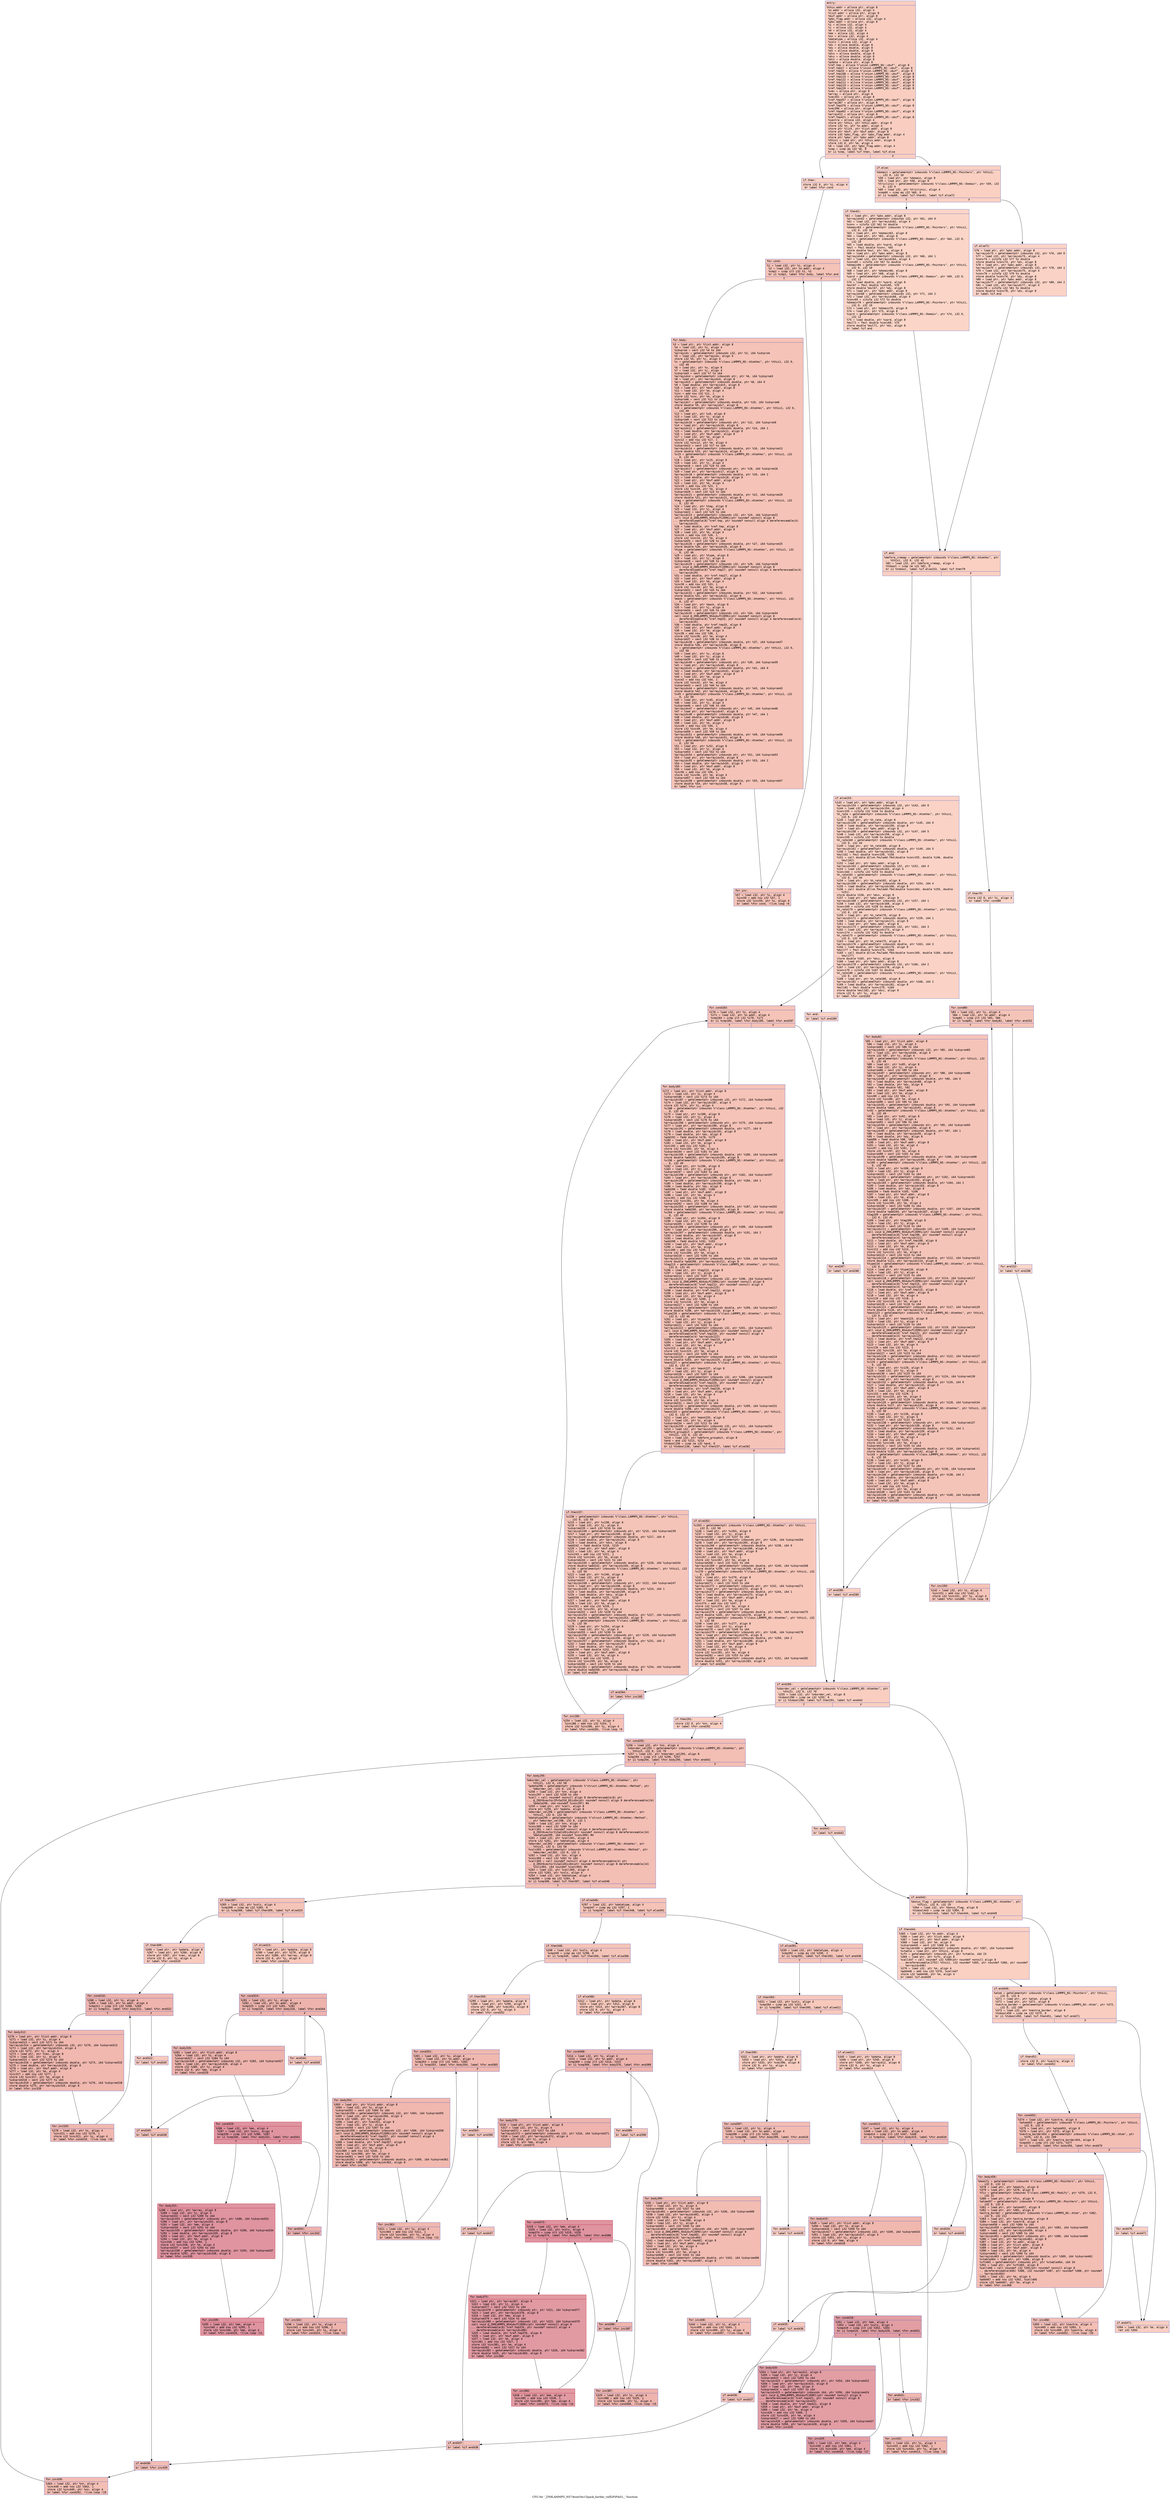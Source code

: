 digraph "CFG for '_ZN9LAMMPS_NS7AtomVec15pack_border_velEiPiPdiS1_' function" {
	label="CFG for '_ZN9LAMMPS_NS7AtomVec15pack_border_velEiPiPdiS1_' function";

	Node0x56285a9f6950 [shape=record,color="#3d50c3ff", style=filled, fillcolor="#f2907270" fontname="Courier",label="{entry:\l|  %this.addr = alloca ptr, align 8\l  %n.addr = alloca i32, align 4\l  %list.addr = alloca ptr, align 8\l  %buf.addr = alloca ptr, align 8\l  %pbc_flag.addr = alloca i32, align 4\l  %pbc.addr = alloca ptr, align 8\l  %i = alloca i32, align 4\l  %j = alloca i32, align 4\l  %m = alloca i32, align 4\l  %mm = alloca i32, align 4\l  %nn = alloca i32, align 4\l  %datatype = alloca i32, align 4\l  %cols = alloca i32, align 4\l  %dx = alloca double, align 8\l  %dy = alloca double, align 8\l  %dz = alloca double, align 8\l  %dvx = alloca double, align 8\l  %dvy = alloca double, align 8\l  %dvz = alloca double, align 8\l  %pdata = alloca ptr, align 8\l  %ref.tmp = alloca %\"union.LAMMPS_NS::ubuf\", align 8\l  %ref.tmp27 = alloca %\"union.LAMMPS_NS::ubuf\", align 8\l  %ref.tmp33 = alloca %\"union.LAMMPS_NS::ubuf\", align 8\l  %ref.tmp108 = alloca %\"union.LAMMPS_NS::ubuf\", align 8\l  %ref.tmp115 = alloca %\"union.LAMMPS_NS::ubuf\", align 8\l  %ref.tmp122 = alloca %\"union.LAMMPS_NS::ubuf\", align 8\l  %ref.tmp212 = alloca %\"union.LAMMPS_NS::ubuf\", align 8\l  %ref.tmp219 = alloca %\"union.LAMMPS_NS::ubuf\", align 8\l  %ref.tmp226 = alloca %\"union.LAMMPS_NS::ubuf\", align 8\l  %vec = alloca ptr, align 8\l  %array = alloca ptr, align 8\l  %vec351 = alloca ptr, align 8\l  %ref.tmp357 = alloca %\"union.LAMMPS_NS::ubuf\", align 8\l  %array367 = alloca ptr, align 8\l  %ref.tmp376 = alloca %\"union.LAMMPS_NS::ubuf\", align 8\l  %vec396 = alloca ptr, align 8\l  %ref.tmp402 = alloca %\"union.LAMMPS_NS::ubuf\", align 8\l  %array412 = alloca ptr, align 8\l  %ref.tmp421 = alloca %\"union.LAMMPS_NS::ubuf\", align 8\l  %iextra = alloca i32, align 4\l  store ptr %this, ptr %this.addr, align 8\l  store i32 %n, ptr %n.addr, align 4\l  store ptr %list, ptr %list.addr, align 8\l  store ptr %buf, ptr %buf.addr, align 8\l  store i32 %pbc_flag, ptr %pbc_flag.addr, align 4\l  store ptr %pbc, ptr %pbc.addr, align 8\l  %this1 = load ptr, ptr %this.addr, align 8\l  store i32 0, ptr %m, align 4\l  %0 = load i32, ptr %pbc_flag.addr, align 4\l  %cmp = icmp eq i32 %0, 0\l  br i1 %cmp, label %if.then, label %if.else\l|{<s0>T|<s1>F}}"];
	Node0x56285a9f6950:s0 -> Node0x56285a86a8d0[tooltip="entry -> if.then\nProbability 37.50%" ];
	Node0x56285a9f6950:s1 -> Node0x56285a9f7a40[tooltip="entry -> if.else\nProbability 62.50%" ];
	Node0x56285a86a8d0 [shape=record,color="#3d50c3ff", style=filled, fillcolor="#f59c7d70" fontname="Courier",label="{if.then:\l|  store i32 0, ptr %i, align 4\l  br label %for.cond\l}"];
	Node0x56285a86a8d0 -> Node0x56285a9f7c00[tooltip="if.then -> for.cond\nProbability 100.00%" ];
	Node0x56285a9f7c00 [shape=record,color="#3d50c3ff", style=filled, fillcolor="#e8765c70" fontname="Courier",label="{for.cond:\l|  %1 = load i32, ptr %i, align 4\l  %2 = load i32, ptr %n.addr, align 4\l  %cmp2 = icmp slt i32 %1, %2\l  br i1 %cmp2, label %for.body, label %for.end\l|{<s0>T|<s1>F}}"];
	Node0x56285a9f7c00:s0 -> Node0x56285aa012d0[tooltip="for.cond -> for.body\nProbability 96.88%" ];
	Node0x56285a9f7c00:s1 -> Node0x56285aa01320[tooltip="for.cond -> for.end\nProbability 3.12%" ];
	Node0x56285aa012d0 [shape=record,color="#3d50c3ff", style=filled, fillcolor="#e8765c70" fontname="Courier",label="{for.body:\l|  %3 = load ptr, ptr %list.addr, align 8\l  %4 = load i32, ptr %i, align 4\l  %idxprom = sext i32 %4 to i64\l  %arrayidx = getelementptr inbounds i32, ptr %3, i64 %idxprom\l  %5 = load i32, ptr %arrayidx, align 4\l  store i32 %5, ptr %j, align 4\l  %x = getelementptr inbounds %\"class.LAMMPS_NS::AtomVec\", ptr %this1, i32 0,\l... i32 49\l  %6 = load ptr, ptr %x, align 8\l  %7 = load i32, ptr %j, align 4\l  %idxprom3 = sext i32 %7 to i64\l  %arrayidx4 = getelementptr inbounds ptr, ptr %6, i64 %idxprom3\l  %8 = load ptr, ptr %arrayidx4, align 8\l  %arrayidx5 = getelementptr inbounds double, ptr %8, i64 0\l  %9 = load double, ptr %arrayidx5, align 8\l  %10 = load ptr, ptr %buf.addr, align 8\l  %11 = load i32, ptr %m, align 4\l  %inc = add nsw i32 %11, 1\l  store i32 %inc, ptr %m, align 4\l  %idxprom6 = sext i32 %11 to i64\l  %arrayidx7 = getelementptr inbounds double, ptr %10, i64 %idxprom6\l  store double %9, ptr %arrayidx7, align 8\l  %x8 = getelementptr inbounds %\"class.LAMMPS_NS::AtomVec\", ptr %this1, i32 0,\l... i32 49\l  %12 = load ptr, ptr %x8, align 8\l  %13 = load i32, ptr %j, align 4\l  %idxprom9 = sext i32 %13 to i64\l  %arrayidx10 = getelementptr inbounds ptr, ptr %12, i64 %idxprom9\l  %14 = load ptr, ptr %arrayidx10, align 8\l  %arrayidx11 = getelementptr inbounds double, ptr %14, i64 1\l  %15 = load double, ptr %arrayidx11, align 8\l  %16 = load ptr, ptr %buf.addr, align 8\l  %17 = load i32, ptr %m, align 4\l  %inc12 = add nsw i32 %17, 1\l  store i32 %inc12, ptr %m, align 4\l  %idxprom13 = sext i32 %17 to i64\l  %arrayidx14 = getelementptr inbounds double, ptr %16, i64 %idxprom13\l  store double %15, ptr %arrayidx14, align 8\l  %x15 = getelementptr inbounds %\"class.LAMMPS_NS::AtomVec\", ptr %this1, i32\l... 0, i32 49\l  %18 = load ptr, ptr %x15, align 8\l  %19 = load i32, ptr %j, align 4\l  %idxprom16 = sext i32 %19 to i64\l  %arrayidx17 = getelementptr inbounds ptr, ptr %18, i64 %idxprom16\l  %20 = load ptr, ptr %arrayidx17, align 8\l  %arrayidx18 = getelementptr inbounds double, ptr %20, i64 2\l  %21 = load double, ptr %arrayidx18, align 8\l  %22 = load ptr, ptr %buf.addr, align 8\l  %23 = load i32, ptr %m, align 4\l  %inc19 = add nsw i32 %23, 1\l  store i32 %inc19, ptr %m, align 4\l  %idxprom20 = sext i32 %23 to i64\l  %arrayidx21 = getelementptr inbounds double, ptr %22, i64 %idxprom20\l  store double %21, ptr %arrayidx21, align 8\l  %tag = getelementptr inbounds %\"class.LAMMPS_NS::AtomVec\", ptr %this1, i32\l... 0, i32 45\l  %24 = load ptr, ptr %tag, align 8\l  %25 = load i32, ptr %j, align 4\l  %idxprom22 = sext i32 %25 to i64\l  %arrayidx23 = getelementptr inbounds i32, ptr %24, i64 %idxprom22\l  call void @_ZN9LAMMPS_NS4ubufC2ERKi(ptr noundef nonnull align 8\l... dereferenceable(8) %ref.tmp, ptr noundef nonnull align 4 dereferenceable(4)\l... %arrayidx23)\l  %26 = load double, ptr %ref.tmp, align 8\l  %27 = load ptr, ptr %buf.addr, align 8\l  %28 = load i32, ptr %m, align 4\l  %inc24 = add nsw i32 %28, 1\l  store i32 %inc24, ptr %m, align 4\l  %idxprom25 = sext i32 %28 to i64\l  %arrayidx26 = getelementptr inbounds double, ptr %27, i64 %idxprom25\l  store double %26, ptr %arrayidx26, align 8\l  %type = getelementptr inbounds %\"class.LAMMPS_NS::AtomVec\", ptr %this1, i32\l... 0, i32 46\l  %29 = load ptr, ptr %type, align 8\l  %30 = load i32, ptr %j, align 4\l  %idxprom28 = sext i32 %30 to i64\l  %arrayidx29 = getelementptr inbounds i32, ptr %29, i64 %idxprom28\l  call void @_ZN9LAMMPS_NS4ubufC2ERKi(ptr noundef nonnull align 8\l... dereferenceable(8) %ref.tmp27, ptr noundef nonnull align 4 dereferenceable(4)\l... %arrayidx29)\l  %31 = load double, ptr %ref.tmp27, align 8\l  %32 = load ptr, ptr %buf.addr, align 8\l  %33 = load i32, ptr %m, align 4\l  %inc30 = add nsw i32 %33, 1\l  store i32 %inc30, ptr %m, align 4\l  %idxprom31 = sext i32 %33 to i64\l  %arrayidx32 = getelementptr inbounds double, ptr %32, i64 %idxprom31\l  store double %31, ptr %arrayidx32, align 8\l  %mask = getelementptr inbounds %\"class.LAMMPS_NS::AtomVec\", ptr %this1, i32\l... 0, i32 47\l  %34 = load ptr, ptr %mask, align 8\l  %35 = load i32, ptr %j, align 4\l  %idxprom34 = sext i32 %35 to i64\l  %arrayidx35 = getelementptr inbounds i32, ptr %34, i64 %idxprom34\l  call void @_ZN9LAMMPS_NS4ubufC2ERKi(ptr noundef nonnull align 8\l... dereferenceable(8) %ref.tmp33, ptr noundef nonnull align 4 dereferenceable(4)\l... %arrayidx35)\l  %36 = load double, ptr %ref.tmp33, align 8\l  %37 = load ptr, ptr %buf.addr, align 8\l  %38 = load i32, ptr %m, align 4\l  %inc36 = add nsw i32 %38, 1\l  store i32 %inc36, ptr %m, align 4\l  %idxprom37 = sext i32 %38 to i64\l  %arrayidx38 = getelementptr inbounds double, ptr %37, i64 %idxprom37\l  store double %36, ptr %arrayidx38, align 8\l  %v = getelementptr inbounds %\"class.LAMMPS_NS::AtomVec\", ptr %this1, i32 0,\l... i32 50\l  %39 = load ptr, ptr %v, align 8\l  %40 = load i32, ptr %j, align 4\l  %idxprom39 = sext i32 %40 to i64\l  %arrayidx40 = getelementptr inbounds ptr, ptr %39, i64 %idxprom39\l  %41 = load ptr, ptr %arrayidx40, align 8\l  %arrayidx41 = getelementptr inbounds double, ptr %41, i64 0\l  %42 = load double, ptr %arrayidx41, align 8\l  %43 = load ptr, ptr %buf.addr, align 8\l  %44 = load i32, ptr %m, align 4\l  %inc42 = add nsw i32 %44, 1\l  store i32 %inc42, ptr %m, align 4\l  %idxprom43 = sext i32 %44 to i64\l  %arrayidx44 = getelementptr inbounds double, ptr %43, i64 %idxprom43\l  store double %42, ptr %arrayidx44, align 8\l  %v45 = getelementptr inbounds %\"class.LAMMPS_NS::AtomVec\", ptr %this1, i32\l... 0, i32 50\l  %45 = load ptr, ptr %v45, align 8\l  %46 = load i32, ptr %j, align 4\l  %idxprom46 = sext i32 %46 to i64\l  %arrayidx47 = getelementptr inbounds ptr, ptr %45, i64 %idxprom46\l  %47 = load ptr, ptr %arrayidx47, align 8\l  %arrayidx48 = getelementptr inbounds double, ptr %47, i64 1\l  %48 = load double, ptr %arrayidx48, align 8\l  %49 = load ptr, ptr %buf.addr, align 8\l  %50 = load i32, ptr %m, align 4\l  %inc49 = add nsw i32 %50, 1\l  store i32 %inc49, ptr %m, align 4\l  %idxprom50 = sext i32 %50 to i64\l  %arrayidx51 = getelementptr inbounds double, ptr %49, i64 %idxprom50\l  store double %48, ptr %arrayidx51, align 8\l  %v52 = getelementptr inbounds %\"class.LAMMPS_NS::AtomVec\", ptr %this1, i32\l... 0, i32 50\l  %51 = load ptr, ptr %v52, align 8\l  %52 = load i32, ptr %j, align 4\l  %idxprom53 = sext i32 %52 to i64\l  %arrayidx54 = getelementptr inbounds ptr, ptr %51, i64 %idxprom53\l  %53 = load ptr, ptr %arrayidx54, align 8\l  %arrayidx55 = getelementptr inbounds double, ptr %53, i64 2\l  %54 = load double, ptr %arrayidx55, align 8\l  %55 = load ptr, ptr %buf.addr, align 8\l  %56 = load i32, ptr %m, align 4\l  %inc56 = add nsw i32 %56, 1\l  store i32 %inc56, ptr %m, align 4\l  %idxprom57 = sext i32 %56 to i64\l  %arrayidx58 = getelementptr inbounds double, ptr %55, i64 %idxprom57\l  store double %54, ptr %arrayidx58, align 8\l  br label %for.inc\l}"];
	Node0x56285aa012d0 -> Node0x56285aa07a90[tooltip="for.body -> for.inc\nProbability 100.00%" ];
	Node0x56285aa07a90 [shape=record,color="#3d50c3ff", style=filled, fillcolor="#e8765c70" fontname="Courier",label="{for.inc:\l|  %57 = load i32, ptr %i, align 4\l  %inc59 = add nsw i32 %57, 1\l  store i32 %inc59, ptr %i, align 4\l  br label %for.cond, !llvm.loop !6\l}"];
	Node0x56285aa07a90 -> Node0x56285a9f7c00[tooltip="for.inc -> for.cond\nProbability 100.00%" ];
	Node0x56285aa01320 [shape=record,color="#3d50c3ff", style=filled, fillcolor="#f59c7d70" fontname="Courier",label="{for.end:\l|  br label %if.end289\l}"];
	Node0x56285aa01320 -> Node0x56285aa07e80[tooltip="for.end -> if.end289\nProbability 100.00%" ];
	Node0x56285a9f7a40 [shape=record,color="#3d50c3ff", style=filled, fillcolor="#f3947570" fontname="Courier",label="{if.else:\l|  %domain = getelementptr inbounds %\"class.LAMMPS_NS::Pointers\", ptr %this1,\l... i32 0, i32 10\l  %58 = load ptr, ptr %domain, align 8\l  %59 = load ptr, ptr %58, align 8\l  %triclinic = getelementptr inbounds %\"class.LAMMPS_NS::Domain\", ptr %59, i32\l... 0, i32 9\l  %60 = load i32, ptr %triclinic, align 4\l  %cmp60 = icmp eq i32 %60, 0\l  br i1 %cmp60, label %if.then61, label %if.else72\l|{<s0>T|<s1>F}}"];
	Node0x56285a9f7a40:s0 -> Node0x56285aa08370[tooltip="if.else -> if.then61\nProbability 37.50%" ];
	Node0x56285a9f7a40:s1 -> Node0x56285aa083f0[tooltip="if.else -> if.else72\nProbability 62.50%" ];
	Node0x56285aa08370 [shape=record,color="#3d50c3ff", style=filled, fillcolor="#f5a08170" fontname="Courier",label="{if.then61:\l|  %61 = load ptr, ptr %pbc.addr, align 8\l  %arrayidx62 = getelementptr inbounds i32, ptr %61, i64 0\l  %62 = load i32, ptr %arrayidx62, align 4\l  %conv = sitofp i32 %62 to double\l  %domain63 = getelementptr inbounds %\"class.LAMMPS_NS::Pointers\", ptr %this1,\l... i32 0, i32 10\l  %63 = load ptr, ptr %domain63, align 8\l  %64 = load ptr, ptr %63, align 8\l  %xprd = getelementptr inbounds %\"class.LAMMPS_NS::Domain\", ptr %64, i32 0,\l... i32 10\l  %65 = load double, ptr %xprd, align 8\l  %mul = fmul double %conv, %65\l  store double %mul, ptr %dx, align 8\l  %66 = load ptr, ptr %pbc.addr, align 8\l  %arrayidx64 = getelementptr inbounds i32, ptr %66, i64 1\l  %67 = load i32, ptr %arrayidx64, align 4\l  %conv65 = sitofp i32 %67 to double\l  %domain66 = getelementptr inbounds %\"class.LAMMPS_NS::Pointers\", ptr %this1,\l... i32 0, i32 10\l  %68 = load ptr, ptr %domain66, align 8\l  %69 = load ptr, ptr %68, align 8\l  %yprd = getelementptr inbounds %\"class.LAMMPS_NS::Domain\", ptr %69, i32 0,\l... i32 11\l  %70 = load double, ptr %yprd, align 8\l  %mul67 = fmul double %conv65, %70\l  store double %mul67, ptr %dy, align 8\l  %71 = load ptr, ptr %pbc.addr, align 8\l  %arrayidx68 = getelementptr inbounds i32, ptr %71, i64 2\l  %72 = load i32, ptr %arrayidx68, align 4\l  %conv69 = sitofp i32 %72 to double\l  %domain70 = getelementptr inbounds %\"class.LAMMPS_NS::Pointers\", ptr %this1,\l... i32 0, i32 10\l  %73 = load ptr, ptr %domain70, align 8\l  %74 = load ptr, ptr %73, align 8\l  %zprd = getelementptr inbounds %\"class.LAMMPS_NS::Domain\", ptr %74, i32 0,\l... i32 12\l  %75 = load double, ptr %zprd, align 8\l  %mul71 = fmul double %conv69, %75\l  store double %mul71, ptr %dz, align 8\l  br label %if.end\l}"];
	Node0x56285aa08370 -> Node0x56285aa09a20[tooltip="if.then61 -> if.end\nProbability 100.00%" ];
	Node0x56285aa083f0 [shape=record,color="#3d50c3ff", style=filled, fillcolor="#f59c7d70" fontname="Courier",label="{if.else72:\l|  %76 = load ptr, ptr %pbc.addr, align 8\l  %arrayidx73 = getelementptr inbounds i32, ptr %76, i64 0\l  %77 = load i32, ptr %arrayidx73, align 4\l  %conv74 = sitofp i32 %77 to double\l  store double %conv74, ptr %dx, align 8\l  %78 = load ptr, ptr %pbc.addr, align 8\l  %arrayidx75 = getelementptr inbounds i32, ptr %78, i64 1\l  %79 = load i32, ptr %arrayidx75, align 4\l  %conv76 = sitofp i32 %79 to double\l  store double %conv76, ptr %dy, align 8\l  %80 = load ptr, ptr %pbc.addr, align 8\l  %arrayidx77 = getelementptr inbounds i32, ptr %80, i64 2\l  %81 = load i32, ptr %arrayidx77, align 4\l  %conv78 = sitofp i32 %81 to double\l  store double %conv78, ptr %dz, align 8\l  br label %if.end\l}"];
	Node0x56285aa083f0 -> Node0x56285aa09a20[tooltip="if.else72 -> if.end\nProbability 100.00%" ];
	Node0x56285aa09a20 [shape=record,color="#3d50c3ff", style=filled, fillcolor="#f3947570" fontname="Courier",label="{if.end:\l|  %deform_vremap = getelementptr inbounds %\"class.LAMMPS_NS::AtomVec\", ptr\l... %this1, i32 0, i32 42\l  %82 = load i32, ptr %deform_vremap, align 4\l  %tobool = icmp ne i32 %82, 0\l  br i1 %tobool, label %if.else153, label %if.then79\l|{<s0>T|<s1>F}}"];
	Node0x56285aa09a20:s0 -> Node0x56285aa0a690[tooltip="if.end -> if.else153\nProbability 62.50%" ];
	Node0x56285aa09a20:s1 -> Node0x56285aa0a710[tooltip="if.end -> if.then79\nProbability 37.50%" ];
	Node0x56285aa0a710 [shape=record,color="#3d50c3ff", style=filled, fillcolor="#f5a08170" fontname="Courier",label="{if.then79:\l|  store i32 0, ptr %i, align 4\l  br label %for.cond80\l}"];
	Node0x56285aa0a710 -> Node0x56285aa0a8e0[tooltip="if.then79 -> for.cond80\nProbability 100.00%" ];
	Node0x56285aa0a8e0 [shape=record,color="#3d50c3ff", style=filled, fillcolor="#e97a5f70" fontname="Courier",label="{for.cond80:\l|  %83 = load i32, ptr %i, align 4\l  %84 = load i32, ptr %n.addr, align 4\l  %cmp81 = icmp slt i32 %83, %84\l  br i1 %cmp81, label %for.body82, label %for.end152\l|{<s0>T|<s1>F}}"];
	Node0x56285aa0a8e0:s0 -> Node0x56285aa0ab80[tooltip="for.cond80 -> for.body82\nProbability 96.88%" ];
	Node0x56285aa0a8e0:s1 -> Node0x56285aa0ac00[tooltip="for.cond80 -> for.end152\nProbability 3.12%" ];
	Node0x56285aa0ab80 [shape=record,color="#3d50c3ff", style=filled, fillcolor="#e97a5f70" fontname="Courier",label="{for.body82:\l|  %85 = load ptr, ptr %list.addr, align 8\l  %86 = load i32, ptr %i, align 4\l  %idxprom83 = sext i32 %86 to i64\l  %arrayidx84 = getelementptr inbounds i32, ptr %85, i64 %idxprom83\l  %87 = load i32, ptr %arrayidx84, align 4\l  store i32 %87, ptr %j, align 4\l  %x85 = getelementptr inbounds %\"class.LAMMPS_NS::AtomVec\", ptr %this1, i32\l... 0, i32 49\l  %88 = load ptr, ptr %x85, align 8\l  %89 = load i32, ptr %j, align 4\l  %idxprom86 = sext i32 %89 to i64\l  %arrayidx87 = getelementptr inbounds ptr, ptr %88, i64 %idxprom86\l  %90 = load ptr, ptr %arrayidx87, align 8\l  %arrayidx88 = getelementptr inbounds double, ptr %90, i64 0\l  %91 = load double, ptr %arrayidx88, align 8\l  %92 = load double, ptr %dx, align 8\l  %add = fadd double %91, %92\l  %93 = load ptr, ptr %buf.addr, align 8\l  %94 = load i32, ptr %m, align 4\l  %inc89 = add nsw i32 %94, 1\l  store i32 %inc89, ptr %m, align 4\l  %idxprom90 = sext i32 %94 to i64\l  %arrayidx91 = getelementptr inbounds double, ptr %93, i64 %idxprom90\l  store double %add, ptr %arrayidx91, align 8\l  %x92 = getelementptr inbounds %\"class.LAMMPS_NS::AtomVec\", ptr %this1, i32\l... 0, i32 49\l  %95 = load ptr, ptr %x92, align 8\l  %96 = load i32, ptr %j, align 4\l  %idxprom93 = sext i32 %96 to i64\l  %arrayidx94 = getelementptr inbounds ptr, ptr %95, i64 %idxprom93\l  %97 = load ptr, ptr %arrayidx94, align 8\l  %arrayidx95 = getelementptr inbounds double, ptr %97, i64 1\l  %98 = load double, ptr %arrayidx95, align 8\l  %99 = load double, ptr %dy, align 8\l  %add96 = fadd double %98, %99\l  %100 = load ptr, ptr %buf.addr, align 8\l  %101 = load i32, ptr %m, align 4\l  %inc97 = add nsw i32 %101, 1\l  store i32 %inc97, ptr %m, align 4\l  %idxprom98 = sext i32 %101 to i64\l  %arrayidx99 = getelementptr inbounds double, ptr %100, i64 %idxprom98\l  store double %add96, ptr %arrayidx99, align 8\l  %x100 = getelementptr inbounds %\"class.LAMMPS_NS::AtomVec\", ptr %this1, i32\l... 0, i32 49\l  %102 = load ptr, ptr %x100, align 8\l  %103 = load i32, ptr %j, align 4\l  %idxprom101 = sext i32 %103 to i64\l  %arrayidx102 = getelementptr inbounds ptr, ptr %102, i64 %idxprom101\l  %104 = load ptr, ptr %arrayidx102, align 8\l  %arrayidx103 = getelementptr inbounds double, ptr %104, i64 2\l  %105 = load double, ptr %arrayidx103, align 8\l  %106 = load double, ptr %dz, align 8\l  %add104 = fadd double %105, %106\l  %107 = load ptr, ptr %buf.addr, align 8\l  %108 = load i32, ptr %m, align 4\l  %inc105 = add nsw i32 %108, 1\l  store i32 %inc105, ptr %m, align 4\l  %idxprom106 = sext i32 %108 to i64\l  %arrayidx107 = getelementptr inbounds double, ptr %107, i64 %idxprom106\l  store double %add104, ptr %arrayidx107, align 8\l  %tag109 = getelementptr inbounds %\"class.LAMMPS_NS::AtomVec\", ptr %this1,\l... i32 0, i32 45\l  %109 = load ptr, ptr %tag109, align 8\l  %110 = load i32, ptr %j, align 4\l  %idxprom110 = sext i32 %110 to i64\l  %arrayidx111 = getelementptr inbounds i32, ptr %109, i64 %idxprom110\l  call void @_ZN9LAMMPS_NS4ubufC2ERKi(ptr noundef nonnull align 8\l... dereferenceable(8) %ref.tmp108, ptr noundef nonnull align 4\l... dereferenceable(4) %arrayidx111)\l  %111 = load double, ptr %ref.tmp108, align 8\l  %112 = load ptr, ptr %buf.addr, align 8\l  %113 = load i32, ptr %m, align 4\l  %inc112 = add nsw i32 %113, 1\l  store i32 %inc112, ptr %m, align 4\l  %idxprom113 = sext i32 %113 to i64\l  %arrayidx114 = getelementptr inbounds double, ptr %112, i64 %idxprom113\l  store double %111, ptr %arrayidx114, align 8\l  %type116 = getelementptr inbounds %\"class.LAMMPS_NS::AtomVec\", ptr %this1,\l... i32 0, i32 46\l  %114 = load ptr, ptr %type116, align 8\l  %115 = load i32, ptr %j, align 4\l  %idxprom117 = sext i32 %115 to i64\l  %arrayidx118 = getelementptr inbounds i32, ptr %114, i64 %idxprom117\l  call void @_ZN9LAMMPS_NS4ubufC2ERKi(ptr noundef nonnull align 8\l... dereferenceable(8) %ref.tmp115, ptr noundef nonnull align 4\l... dereferenceable(4) %arrayidx118)\l  %116 = load double, ptr %ref.tmp115, align 8\l  %117 = load ptr, ptr %buf.addr, align 8\l  %118 = load i32, ptr %m, align 4\l  %inc119 = add nsw i32 %118, 1\l  store i32 %inc119, ptr %m, align 4\l  %idxprom120 = sext i32 %118 to i64\l  %arrayidx121 = getelementptr inbounds double, ptr %117, i64 %idxprom120\l  store double %116, ptr %arrayidx121, align 8\l  %mask123 = getelementptr inbounds %\"class.LAMMPS_NS::AtomVec\", ptr %this1,\l... i32 0, i32 47\l  %119 = load ptr, ptr %mask123, align 8\l  %120 = load i32, ptr %j, align 4\l  %idxprom124 = sext i32 %120 to i64\l  %arrayidx125 = getelementptr inbounds i32, ptr %119, i64 %idxprom124\l  call void @_ZN9LAMMPS_NS4ubufC2ERKi(ptr noundef nonnull align 8\l... dereferenceable(8) %ref.tmp122, ptr noundef nonnull align 4\l... dereferenceable(4) %arrayidx125)\l  %121 = load double, ptr %ref.tmp122, align 8\l  %122 = load ptr, ptr %buf.addr, align 8\l  %123 = load i32, ptr %m, align 4\l  %inc126 = add nsw i32 %123, 1\l  store i32 %inc126, ptr %m, align 4\l  %idxprom127 = sext i32 %123 to i64\l  %arrayidx128 = getelementptr inbounds double, ptr %122, i64 %idxprom127\l  store double %121, ptr %arrayidx128, align 8\l  %v129 = getelementptr inbounds %\"class.LAMMPS_NS::AtomVec\", ptr %this1, i32\l... 0, i32 50\l  %124 = load ptr, ptr %v129, align 8\l  %125 = load i32, ptr %j, align 4\l  %idxprom130 = sext i32 %125 to i64\l  %arrayidx131 = getelementptr inbounds ptr, ptr %124, i64 %idxprom130\l  %126 = load ptr, ptr %arrayidx131, align 8\l  %arrayidx132 = getelementptr inbounds double, ptr %126, i64 0\l  %127 = load double, ptr %arrayidx132, align 8\l  %128 = load ptr, ptr %buf.addr, align 8\l  %129 = load i32, ptr %m, align 4\l  %inc133 = add nsw i32 %129, 1\l  store i32 %inc133, ptr %m, align 4\l  %idxprom134 = sext i32 %129 to i64\l  %arrayidx135 = getelementptr inbounds double, ptr %128, i64 %idxprom134\l  store double %127, ptr %arrayidx135, align 8\l  %v136 = getelementptr inbounds %\"class.LAMMPS_NS::AtomVec\", ptr %this1, i32\l... 0, i32 50\l  %130 = load ptr, ptr %v136, align 8\l  %131 = load i32, ptr %j, align 4\l  %idxprom137 = sext i32 %131 to i64\l  %arrayidx138 = getelementptr inbounds ptr, ptr %130, i64 %idxprom137\l  %132 = load ptr, ptr %arrayidx138, align 8\l  %arrayidx139 = getelementptr inbounds double, ptr %132, i64 1\l  %133 = load double, ptr %arrayidx139, align 8\l  %134 = load ptr, ptr %buf.addr, align 8\l  %135 = load i32, ptr %m, align 4\l  %inc140 = add nsw i32 %135, 1\l  store i32 %inc140, ptr %m, align 4\l  %idxprom141 = sext i32 %135 to i64\l  %arrayidx142 = getelementptr inbounds double, ptr %134, i64 %idxprom141\l  store double %133, ptr %arrayidx142, align 8\l  %v143 = getelementptr inbounds %\"class.LAMMPS_NS::AtomVec\", ptr %this1, i32\l... 0, i32 50\l  %136 = load ptr, ptr %v143, align 8\l  %137 = load i32, ptr %j, align 4\l  %idxprom144 = sext i32 %137 to i64\l  %arrayidx145 = getelementptr inbounds ptr, ptr %136, i64 %idxprom144\l  %138 = load ptr, ptr %arrayidx145, align 8\l  %arrayidx146 = getelementptr inbounds double, ptr %138, i64 2\l  %139 = load double, ptr %arrayidx146, align 8\l  %140 = load ptr, ptr %buf.addr, align 8\l  %141 = load i32, ptr %m, align 4\l  %inc147 = add nsw i32 %141, 1\l  store i32 %inc147, ptr %m, align 4\l  %idxprom148 = sext i32 %141 to i64\l  %arrayidx149 = getelementptr inbounds double, ptr %140, i64 %idxprom148\l  store double %139, ptr %arrayidx149, align 8\l  br label %for.inc150\l}"];
	Node0x56285aa0ab80 -> Node0x56285aa11d20[tooltip="for.body82 -> for.inc150\nProbability 100.00%" ];
	Node0x56285aa11d20 [shape=record,color="#3d50c3ff", style=filled, fillcolor="#e97a5f70" fontname="Courier",label="{for.inc150:\l|  %142 = load i32, ptr %i, align 4\l  %inc151 = add nsw i32 %142, 1\l  store i32 %inc151, ptr %i, align 4\l  br label %for.cond80, !llvm.loop !8\l}"];
	Node0x56285aa11d20 -> Node0x56285aa0a8e0[tooltip="for.inc150 -> for.cond80\nProbability 100.00%" ];
	Node0x56285aa0ac00 [shape=record,color="#3d50c3ff", style=filled, fillcolor="#f5a08170" fontname="Courier",label="{for.end152:\l|  br label %if.end288\l}"];
	Node0x56285aa0ac00 -> Node0x56285aa121a0[tooltip="for.end152 -> if.end288\nProbability 100.00%" ];
	Node0x56285aa0a690 [shape=record,color="#3d50c3ff", style=filled, fillcolor="#f59c7d70" fontname="Courier",label="{if.else153:\l|  %143 = load ptr, ptr %pbc.addr, align 8\l  %arrayidx154 = getelementptr inbounds i32, ptr %143, i64 0\l  %144 = load i32, ptr %arrayidx154, align 4\l  %conv155 = sitofp i32 %144 to double\l  %h_rate = getelementptr inbounds %\"class.LAMMPS_NS::AtomVec\", ptr %this1,\l... i32 0, i32 44\l  %145 = load ptr, ptr %h_rate, align 8\l  %arrayidx156 = getelementptr inbounds double, ptr %145, i64 0\l  %146 = load double, ptr %arrayidx156, align 8\l  %147 = load ptr, ptr %pbc.addr, align 8\l  %arrayidx158 = getelementptr inbounds i32, ptr %147, i64 5\l  %148 = load i32, ptr %arrayidx158, align 4\l  %conv159 = sitofp i32 %148 to double\l  %h_rate160 = getelementptr inbounds %\"class.LAMMPS_NS::AtomVec\", ptr %this1,\l... i32 0, i32 44\l  %149 = load ptr, ptr %h_rate160, align 8\l  %arrayidx161 = getelementptr inbounds double, ptr %149, i64 5\l  %150 = load double, ptr %arrayidx161, align 8\l  %mul162 = fmul double %conv159, %150\l  %151 = call double @llvm.fmuladd.f64(double %conv155, double %146, double\l... %mul162)\l  %152 = load ptr, ptr %pbc.addr, align 8\l  %arrayidx163 = getelementptr inbounds i32, ptr %152, i64 4\l  %153 = load i32, ptr %arrayidx163, align 4\l  %conv164 = sitofp i32 %153 to double\l  %h_rate165 = getelementptr inbounds %\"class.LAMMPS_NS::AtomVec\", ptr %this1,\l... i32 0, i32 44\l  %154 = load ptr, ptr %h_rate165, align 8\l  %arrayidx166 = getelementptr inbounds double, ptr %154, i64 4\l  %155 = load double, ptr %arrayidx166, align 8\l  %156 = call double @llvm.fmuladd.f64(double %conv164, double %155, double\l... %151)\l  store double %156, ptr %dvx, align 8\l  %157 = load ptr, ptr %pbc.addr, align 8\l  %arrayidx168 = getelementptr inbounds i32, ptr %157, i64 1\l  %158 = load i32, ptr %arrayidx168, align 4\l  %conv169 = sitofp i32 %158 to double\l  %h_rate170 = getelementptr inbounds %\"class.LAMMPS_NS::AtomVec\", ptr %this1,\l... i32 0, i32 44\l  %159 = load ptr, ptr %h_rate170, align 8\l  %arrayidx171 = getelementptr inbounds double, ptr %159, i64 1\l  %160 = load double, ptr %arrayidx171, align 8\l  %161 = load ptr, ptr %pbc.addr, align 8\l  %arrayidx173 = getelementptr inbounds i32, ptr %161, i64 3\l  %162 = load i32, ptr %arrayidx173, align 4\l  %conv174 = sitofp i32 %162 to double\l  %h_rate175 = getelementptr inbounds %\"class.LAMMPS_NS::AtomVec\", ptr %this1,\l... i32 0, i32 44\l  %163 = load ptr, ptr %h_rate175, align 8\l  %arrayidx176 = getelementptr inbounds double, ptr %163, i64 3\l  %164 = load double, ptr %arrayidx176, align 8\l  %mul177 = fmul double %conv174, %164\l  %165 = call double @llvm.fmuladd.f64(double %conv169, double %160, double\l... %mul177)\l  store double %165, ptr %dvy, align 8\l  %166 = load ptr, ptr %pbc.addr, align 8\l  %arrayidx178 = getelementptr inbounds i32, ptr %166, i64 2\l  %167 = load i32, ptr %arrayidx178, align 4\l  %conv179 = sitofp i32 %167 to double\l  %h_rate180 = getelementptr inbounds %\"class.LAMMPS_NS::AtomVec\", ptr %this1,\l... i32 0, i32 44\l  %168 = load ptr, ptr %h_rate180, align 8\l  %arrayidx181 = getelementptr inbounds double, ptr %168, i64 2\l  %169 = load double, ptr %arrayidx181, align 8\l  %mul182 = fmul double %conv179, %169\l  store double %mul182, ptr %dvz, align 8\l  store i32 0, ptr %i, align 4\l  br label %for.cond183\l}"];
	Node0x56285aa0a690 -> Node0x56285aa146c0[tooltip="if.else153 -> for.cond183\nProbability 100.00%" ];
	Node0x56285aa146c0 [shape=record,color="#3d50c3ff", style=filled, fillcolor="#e8765c70" fontname="Courier",label="{for.cond183:\l|  %170 = load i32, ptr %i, align 4\l  %171 = load i32, ptr %n.addr, align 4\l  %cmp184 = icmp slt i32 %170, %171\l  br i1 %cmp184, label %for.body185, label %for.end287\l|{<s0>T|<s1>F}}"];
	Node0x56285aa146c0:s0 -> Node0x56285aa14960[tooltip="for.cond183 -> for.body185\nProbability 96.88%" ];
	Node0x56285aa146c0:s1 -> Node0x56285aa149e0[tooltip="for.cond183 -> for.end287\nProbability 3.12%" ];
	Node0x56285aa14960 [shape=record,color="#3d50c3ff", style=filled, fillcolor="#e8765c70" fontname="Courier",label="{for.body185:\l|  %172 = load ptr, ptr %list.addr, align 8\l  %173 = load i32, ptr %i, align 4\l  %idxprom186 = sext i32 %173 to i64\l  %arrayidx187 = getelementptr inbounds i32, ptr %172, i64 %idxprom186\l  %174 = load i32, ptr %arrayidx187, align 4\l  store i32 %174, ptr %j, align 4\l  %x188 = getelementptr inbounds %\"class.LAMMPS_NS::AtomVec\", ptr %this1, i32\l... 0, i32 49\l  %175 = load ptr, ptr %x188, align 8\l  %176 = load i32, ptr %j, align 4\l  %idxprom189 = sext i32 %176 to i64\l  %arrayidx190 = getelementptr inbounds ptr, ptr %175, i64 %idxprom189\l  %177 = load ptr, ptr %arrayidx190, align 8\l  %arrayidx191 = getelementptr inbounds double, ptr %177, i64 0\l  %178 = load double, ptr %arrayidx191, align 8\l  %179 = load double, ptr %dx, align 8\l  %add192 = fadd double %178, %179\l  %180 = load ptr, ptr %buf.addr, align 8\l  %181 = load i32, ptr %m, align 4\l  %inc193 = add nsw i32 %181, 1\l  store i32 %inc193, ptr %m, align 4\l  %idxprom194 = sext i32 %181 to i64\l  %arrayidx195 = getelementptr inbounds double, ptr %180, i64 %idxprom194\l  store double %add192, ptr %arrayidx195, align 8\l  %x196 = getelementptr inbounds %\"class.LAMMPS_NS::AtomVec\", ptr %this1, i32\l... 0, i32 49\l  %182 = load ptr, ptr %x196, align 8\l  %183 = load i32, ptr %j, align 4\l  %idxprom197 = sext i32 %183 to i64\l  %arrayidx198 = getelementptr inbounds ptr, ptr %182, i64 %idxprom197\l  %184 = load ptr, ptr %arrayidx198, align 8\l  %arrayidx199 = getelementptr inbounds double, ptr %184, i64 1\l  %185 = load double, ptr %arrayidx199, align 8\l  %186 = load double, ptr %dy, align 8\l  %add200 = fadd double %185, %186\l  %187 = load ptr, ptr %buf.addr, align 8\l  %188 = load i32, ptr %m, align 4\l  %inc201 = add nsw i32 %188, 1\l  store i32 %inc201, ptr %m, align 4\l  %idxprom202 = sext i32 %188 to i64\l  %arrayidx203 = getelementptr inbounds double, ptr %187, i64 %idxprom202\l  store double %add200, ptr %arrayidx203, align 8\l  %x204 = getelementptr inbounds %\"class.LAMMPS_NS::AtomVec\", ptr %this1, i32\l... 0, i32 49\l  %189 = load ptr, ptr %x204, align 8\l  %190 = load i32, ptr %j, align 4\l  %idxprom205 = sext i32 %190 to i64\l  %arrayidx206 = getelementptr inbounds ptr, ptr %189, i64 %idxprom205\l  %191 = load ptr, ptr %arrayidx206, align 8\l  %arrayidx207 = getelementptr inbounds double, ptr %191, i64 2\l  %192 = load double, ptr %arrayidx207, align 8\l  %193 = load double, ptr %dz, align 8\l  %add208 = fadd double %192, %193\l  %194 = load ptr, ptr %buf.addr, align 8\l  %195 = load i32, ptr %m, align 4\l  %inc209 = add nsw i32 %195, 1\l  store i32 %inc209, ptr %m, align 4\l  %idxprom210 = sext i32 %195 to i64\l  %arrayidx211 = getelementptr inbounds double, ptr %194, i64 %idxprom210\l  store double %add208, ptr %arrayidx211, align 8\l  %tag213 = getelementptr inbounds %\"class.LAMMPS_NS::AtomVec\", ptr %this1,\l... i32 0, i32 45\l  %196 = load ptr, ptr %tag213, align 8\l  %197 = load i32, ptr %j, align 4\l  %idxprom214 = sext i32 %197 to i64\l  %arrayidx215 = getelementptr inbounds i32, ptr %196, i64 %idxprom214\l  call void @_ZN9LAMMPS_NS4ubufC2ERKi(ptr noundef nonnull align 8\l... dereferenceable(8) %ref.tmp212, ptr noundef nonnull align 4\l... dereferenceable(4) %arrayidx215)\l  %198 = load double, ptr %ref.tmp212, align 8\l  %199 = load ptr, ptr %buf.addr, align 8\l  %200 = load i32, ptr %m, align 4\l  %inc216 = add nsw i32 %200, 1\l  store i32 %inc216, ptr %m, align 4\l  %idxprom217 = sext i32 %200 to i64\l  %arrayidx218 = getelementptr inbounds double, ptr %199, i64 %idxprom217\l  store double %198, ptr %arrayidx218, align 8\l  %type220 = getelementptr inbounds %\"class.LAMMPS_NS::AtomVec\", ptr %this1,\l... i32 0, i32 46\l  %201 = load ptr, ptr %type220, align 8\l  %202 = load i32, ptr %j, align 4\l  %idxprom221 = sext i32 %202 to i64\l  %arrayidx222 = getelementptr inbounds i32, ptr %201, i64 %idxprom221\l  call void @_ZN9LAMMPS_NS4ubufC2ERKi(ptr noundef nonnull align 8\l... dereferenceable(8) %ref.tmp219, ptr noundef nonnull align 4\l... dereferenceable(4) %arrayidx222)\l  %203 = load double, ptr %ref.tmp219, align 8\l  %204 = load ptr, ptr %buf.addr, align 8\l  %205 = load i32, ptr %m, align 4\l  %inc223 = add nsw i32 %205, 1\l  store i32 %inc223, ptr %m, align 4\l  %idxprom224 = sext i32 %205 to i64\l  %arrayidx225 = getelementptr inbounds double, ptr %204, i64 %idxprom224\l  store double %203, ptr %arrayidx225, align 8\l  %mask227 = getelementptr inbounds %\"class.LAMMPS_NS::AtomVec\", ptr %this1,\l... i32 0, i32 47\l  %206 = load ptr, ptr %mask227, align 8\l  %207 = load i32, ptr %j, align 4\l  %idxprom228 = sext i32 %207 to i64\l  %arrayidx229 = getelementptr inbounds i32, ptr %206, i64 %idxprom228\l  call void @_ZN9LAMMPS_NS4ubufC2ERKi(ptr noundef nonnull align 8\l... dereferenceable(8) %ref.tmp226, ptr noundef nonnull align 4\l... dereferenceable(4) %arrayidx229)\l  %208 = load double, ptr %ref.tmp226, align 8\l  %209 = load ptr, ptr %buf.addr, align 8\l  %210 = load i32, ptr %m, align 4\l  %inc230 = add nsw i32 %210, 1\l  store i32 %inc230, ptr %m, align 4\l  %idxprom231 = sext i32 %210 to i64\l  %arrayidx232 = getelementptr inbounds double, ptr %209, i64 %idxprom231\l  store double %208, ptr %arrayidx232, align 8\l  %mask233 = getelementptr inbounds %\"class.LAMMPS_NS::AtomVec\", ptr %this1,\l... i32 0, i32 47\l  %211 = load ptr, ptr %mask233, align 8\l  %212 = load i32, ptr %i, align 4\l  %idxprom234 = sext i32 %212 to i64\l  %arrayidx235 = getelementptr inbounds i32, ptr %211, i64 %idxprom234\l  %213 = load i32, ptr %arrayidx235, align 4\l  %deform_groupbit = getelementptr inbounds %\"class.LAMMPS_NS::AtomVec\", ptr\l... %this1, i32 0, i32 43\l  %214 = load i32, ptr %deform_groupbit, align 8\l  %and = and i32 %213, %214\l  %tobool236 = icmp ne i32 %and, 0\l  br i1 %tobool236, label %if.then237, label %if.else262\l|{<s0>T|<s1>F}}"];
	Node0x56285aa14960:s0 -> Node0x56285aa1a120[tooltip="for.body185 -> if.then237\nProbability 62.50%" ];
	Node0x56285aa14960:s1 -> Node0x56285aa1a1a0[tooltip="for.body185 -> if.else262\nProbability 37.50%" ];
	Node0x56285aa1a120 [shape=record,color="#3d50c3ff", style=filled, fillcolor="#e97a5f70" fontname="Courier",label="{if.then237:\l|  %v238 = getelementptr inbounds %\"class.LAMMPS_NS::AtomVec\", ptr %this1,\l... i32 0, i32 50\l  %215 = load ptr, ptr %v238, align 8\l  %216 = load i32, ptr %j, align 4\l  %idxprom239 = sext i32 %216 to i64\l  %arrayidx240 = getelementptr inbounds ptr, ptr %215, i64 %idxprom239\l  %217 = load ptr, ptr %arrayidx240, align 8\l  %arrayidx241 = getelementptr inbounds double, ptr %217, i64 0\l  %218 = load double, ptr %arrayidx241, align 8\l  %219 = load double, ptr %dvx, align 8\l  %add242 = fadd double %218, %219\l  %220 = load ptr, ptr %buf.addr, align 8\l  %221 = load i32, ptr %m, align 4\l  %inc243 = add nsw i32 %221, 1\l  store i32 %inc243, ptr %m, align 4\l  %idxprom244 = sext i32 %221 to i64\l  %arrayidx245 = getelementptr inbounds double, ptr %220, i64 %idxprom244\l  store double %add242, ptr %arrayidx245, align 8\l  %v246 = getelementptr inbounds %\"class.LAMMPS_NS::AtomVec\", ptr %this1, i32\l... 0, i32 50\l  %222 = load ptr, ptr %v246, align 8\l  %223 = load i32, ptr %j, align 4\l  %idxprom247 = sext i32 %223 to i64\l  %arrayidx248 = getelementptr inbounds ptr, ptr %222, i64 %idxprom247\l  %224 = load ptr, ptr %arrayidx248, align 8\l  %arrayidx249 = getelementptr inbounds double, ptr %224, i64 1\l  %225 = load double, ptr %arrayidx249, align 8\l  %226 = load double, ptr %dvy, align 8\l  %add250 = fadd double %225, %226\l  %227 = load ptr, ptr %buf.addr, align 8\l  %228 = load i32, ptr %m, align 4\l  %inc251 = add nsw i32 %228, 1\l  store i32 %inc251, ptr %m, align 4\l  %idxprom252 = sext i32 %228 to i64\l  %arrayidx253 = getelementptr inbounds double, ptr %227, i64 %idxprom252\l  store double %add250, ptr %arrayidx253, align 8\l  %v254 = getelementptr inbounds %\"class.LAMMPS_NS::AtomVec\", ptr %this1, i32\l... 0, i32 50\l  %229 = load ptr, ptr %v254, align 8\l  %230 = load i32, ptr %j, align 4\l  %idxprom255 = sext i32 %230 to i64\l  %arrayidx256 = getelementptr inbounds ptr, ptr %229, i64 %idxprom255\l  %231 = load ptr, ptr %arrayidx256, align 8\l  %arrayidx257 = getelementptr inbounds double, ptr %231, i64 2\l  %232 = load double, ptr %arrayidx257, align 8\l  %233 = load double, ptr %dvz, align 8\l  %add258 = fadd double %232, %233\l  %234 = load ptr, ptr %buf.addr, align 8\l  %235 = load i32, ptr %m, align 4\l  %inc259 = add nsw i32 %235, 1\l  store i32 %inc259, ptr %m, align 4\l  %idxprom260 = sext i32 %235 to i64\l  %arrayidx261 = getelementptr inbounds double, ptr %234, i64 %idxprom260\l  store double %add258, ptr %arrayidx261, align 8\l  br label %if.end284\l}"];
	Node0x56285aa1a120 -> Node0x56285aa1c2e0[tooltip="if.then237 -> if.end284\nProbability 100.00%" ];
	Node0x56285aa1a1a0 [shape=record,color="#3d50c3ff", style=filled, fillcolor="#ec7f6370" fontname="Courier",label="{if.else262:\l|  %v263 = getelementptr inbounds %\"class.LAMMPS_NS::AtomVec\", ptr %this1,\l... i32 0, i32 50\l  %236 = load ptr, ptr %v263, align 8\l  %237 = load i32, ptr %j, align 4\l  %idxprom264 = sext i32 %237 to i64\l  %arrayidx265 = getelementptr inbounds ptr, ptr %236, i64 %idxprom264\l  %238 = load ptr, ptr %arrayidx265, align 8\l  %arrayidx266 = getelementptr inbounds double, ptr %238, i64 0\l  %239 = load double, ptr %arrayidx266, align 8\l  %240 = load ptr, ptr %buf.addr, align 8\l  %241 = load i32, ptr %m, align 4\l  %inc267 = add nsw i32 %241, 1\l  store i32 %inc267, ptr %m, align 4\l  %idxprom268 = sext i32 %241 to i64\l  %arrayidx269 = getelementptr inbounds double, ptr %240, i64 %idxprom268\l  store double %239, ptr %arrayidx269, align 8\l  %v270 = getelementptr inbounds %\"class.LAMMPS_NS::AtomVec\", ptr %this1, i32\l... 0, i32 50\l  %242 = load ptr, ptr %v270, align 8\l  %243 = load i32, ptr %j, align 4\l  %idxprom271 = sext i32 %243 to i64\l  %arrayidx272 = getelementptr inbounds ptr, ptr %242, i64 %idxprom271\l  %244 = load ptr, ptr %arrayidx272, align 8\l  %arrayidx273 = getelementptr inbounds double, ptr %244, i64 1\l  %245 = load double, ptr %arrayidx273, align 8\l  %246 = load ptr, ptr %buf.addr, align 8\l  %247 = load i32, ptr %m, align 4\l  %inc274 = add nsw i32 %247, 1\l  store i32 %inc274, ptr %m, align 4\l  %idxprom275 = sext i32 %247 to i64\l  %arrayidx276 = getelementptr inbounds double, ptr %246, i64 %idxprom275\l  store double %245, ptr %arrayidx276, align 8\l  %v277 = getelementptr inbounds %\"class.LAMMPS_NS::AtomVec\", ptr %this1, i32\l... 0, i32 50\l  %248 = load ptr, ptr %v277, align 8\l  %249 = load i32, ptr %j, align 4\l  %idxprom278 = sext i32 %249 to i64\l  %arrayidx279 = getelementptr inbounds ptr, ptr %248, i64 %idxprom278\l  %250 = load ptr, ptr %arrayidx279, align 8\l  %arrayidx280 = getelementptr inbounds double, ptr %250, i64 2\l  %251 = load double, ptr %arrayidx280, align 8\l  %252 = load ptr, ptr %buf.addr, align 8\l  %253 = load i32, ptr %m, align 4\l  %inc281 = add nsw i32 %253, 1\l  store i32 %inc281, ptr %m, align 4\l  %idxprom282 = sext i32 %253 to i64\l  %arrayidx283 = getelementptr inbounds double, ptr %252, i64 %idxprom282\l  store double %251, ptr %arrayidx283, align 8\l  br label %if.end284\l}"];
	Node0x56285aa1a1a0 -> Node0x56285aa1c2e0[tooltip="if.else262 -> if.end284\nProbability 100.00%" ];
	Node0x56285aa1c2e0 [shape=record,color="#3d50c3ff", style=filled, fillcolor="#e8765c70" fontname="Courier",label="{if.end284:\l|  br label %for.inc285\l}"];
	Node0x56285aa1c2e0 -> Node0x56285aa1e0c0[tooltip="if.end284 -> for.inc285\nProbability 100.00%" ];
	Node0x56285aa1e0c0 [shape=record,color="#3d50c3ff", style=filled, fillcolor="#e8765c70" fontname="Courier",label="{for.inc285:\l|  %254 = load i32, ptr %i, align 4\l  %inc286 = add nsw i32 %254, 1\l  store i32 %inc286, ptr %i, align 4\l  br label %for.cond183, !llvm.loop !9\l}"];
	Node0x56285aa1e0c0 -> Node0x56285aa146c0[tooltip="for.inc285 -> for.cond183\nProbability 100.00%" ];
	Node0x56285aa149e0 [shape=record,color="#3d50c3ff", style=filled, fillcolor="#f59c7d70" fontname="Courier",label="{for.end287:\l|  br label %if.end288\l}"];
	Node0x56285aa149e0 -> Node0x56285aa121a0[tooltip="for.end287 -> if.end288\nProbability 100.00%" ];
	Node0x56285aa121a0 [shape=record,color="#3d50c3ff", style=filled, fillcolor="#f3947570" fontname="Courier",label="{if.end288:\l|  br label %if.end289\l}"];
	Node0x56285aa121a0 -> Node0x56285aa07e80[tooltip="if.end288 -> if.end289\nProbability 100.00%" ];
	Node0x56285aa07e80 [shape=record,color="#3d50c3ff", style=filled, fillcolor="#f2907270" fontname="Courier",label="{if.end289:\l|  %nborder_vel = getelementptr inbounds %\"class.LAMMPS_NS::AtomVec\", ptr\l... %this1, i32 0, i32 70\l  %255 = load i32, ptr %nborder_vel, align 8\l  %tobool290 = icmp ne i32 %255, 0\l  br i1 %tobool290, label %if.then291, label %if.end442\l|{<s0>T|<s1>F}}"];
	Node0x56285aa07e80:s0 -> Node0x56285aa1e880[tooltip="if.end289 -> if.then291\nProbability 62.50%" ];
	Node0x56285aa07e80:s1 -> Node0x56285aa1e900[tooltip="if.end289 -> if.end442\nProbability 37.50%" ];
	Node0x56285aa1e880 [shape=record,color="#3d50c3ff", style=filled, fillcolor="#f3947570" fontname="Courier",label="{if.then291:\l|  store i32 0, ptr %nn, align 4\l  br label %for.cond292\l}"];
	Node0x56285aa1e880 -> Node0x56285aa1ead0[tooltip="if.then291 -> for.cond292\nProbability 100.00%" ];
	Node0x56285aa1ead0 [shape=record,color="#3d50c3ff", style=filled, fillcolor="#e36c5570" fontname="Courier",label="{for.cond292:\l|  %256 = load i32, ptr %nn, align 4\l  %nborder_vel293 = getelementptr inbounds %\"class.LAMMPS_NS::AtomVec\", ptr\l... %this1, i32 0, i32 70\l  %257 = load i32, ptr %nborder_vel293, align 8\l  %cmp294 = icmp slt i32 %256, %257\l  br i1 %cmp294, label %for.body295, label %for.end441\l|{<s0>T|<s1>F}}"];
	Node0x56285aa1ead0:s0 -> Node0x56285aa1ee60[tooltip="for.cond292 -> for.body295\nProbability 96.88%" ];
	Node0x56285aa1ead0:s1 -> Node0x56285aa1eee0[tooltip="for.cond292 -> for.end441\nProbability 3.12%" ];
	Node0x56285aa1ee60 [shape=record,color="#3d50c3ff", style=filled, fillcolor="#e36c5570" fontname="Courier",label="{for.body295:\l|  %mborder_vel = getelementptr inbounds %\"class.LAMMPS_NS::AtomVec\", ptr\l... %this1, i32 0, i32 58\l  %pdata296 = getelementptr inbounds %\"struct.LAMMPS_NS::AtomVec::Method\", ptr\l... %mborder_vel, i32 0, i32 0\l  %258 = load i32, ptr %nn, align 4\l  %conv297 = sext i32 %258 to i64\l  %call = call noundef nonnull align 8 dereferenceable(8) ptr\l... @_ZNSt6vectorIPvSaIS0_EEixEm(ptr noundef nonnull align 8 dereferenceable(24)\l... %pdata296, i64 noundef %conv297) #4\l  %259 = load ptr, ptr %call, align 8\l  store ptr %259, ptr %pdata, align 8\l  %mborder_vel298 = getelementptr inbounds %\"class.LAMMPS_NS::AtomVec\", ptr\l... %this1, i32 0, i32 58\l  %datatype299 = getelementptr inbounds %\"struct.LAMMPS_NS::AtomVec::Method\",\l... ptr %mborder_vel298, i32 0, i32 1\l  %260 = load i32, ptr %nn, align 4\l  %conv300 = sext i32 %260 to i64\l  %call301 = call noundef nonnull align 4 dereferenceable(4) ptr\l... @_ZNSt6vectorIiSaIiEEixEm(ptr noundef nonnull align 8 dereferenceable(24)\l... %datatype299, i64 noundef %conv300) #4\l  %261 = load i32, ptr %call301, align 4\l  store i32 %261, ptr %datatype, align 4\l  %mborder_vel302 = getelementptr inbounds %\"class.LAMMPS_NS::AtomVec\", ptr\l... %this1, i32 0, i32 58\l  %cols303 = getelementptr inbounds %\"struct.LAMMPS_NS::AtomVec::Method\", ptr\l... %mborder_vel302, i32 0, i32 2\l  %262 = load i32, ptr %nn, align 4\l  %conv304 = sext i32 %262 to i64\l  %call305 = call noundef nonnull align 4 dereferenceable(4) ptr\l... @_ZNSt6vectorIiSaIiEEixEm(ptr noundef nonnull align 8 dereferenceable(24)\l... %cols303, i64 noundef %conv304) #4\l  %263 = load i32, ptr %call305, align 4\l  store i32 %263, ptr %cols, align 4\l  %264 = load i32, ptr %datatype, align 4\l  %cmp306 = icmp eq i32 %264, 0\l  br i1 %cmp306, label %if.then307, label %if.else346\l|{<s0>T|<s1>F}}"];
	Node0x56285aa1ee60:s0 -> Node0x56285aa201b0[tooltip="for.body295 -> if.then307\nProbability 37.50%" ];
	Node0x56285aa1ee60:s1 -> Node0x56285aa20200[tooltip="for.body295 -> if.else346\nProbability 62.50%" ];
	Node0x56285aa201b0 [shape=record,color="#3d50c3ff", style=filled, fillcolor="#e97a5f70" fontname="Courier",label="{if.then307:\l|  %265 = load i32, ptr %cols, align 4\l  %cmp308 = icmp eq i32 %265, 0\l  br i1 %cmp308, label %if.then309, label %if.else323\l|{<s0>T|<s1>F}}"];
	Node0x56285aa201b0:s0 -> Node0x56285aa20430[tooltip="if.then307 -> if.then309\nProbability 37.50%" ];
	Node0x56285aa201b0:s1 -> Node0x56285aa204b0[tooltip="if.then307 -> if.else323\nProbability 62.50%" ];
	Node0x56285aa20430 [shape=record,color="#3d50c3ff", style=filled, fillcolor="#ef886b70" fontname="Courier",label="{if.then309:\l|  %266 = load ptr, ptr %pdata, align 8\l  %267 = load ptr, ptr %266, align 8\l  store ptr %267, ptr %vec, align 8\l  store i32 0, ptr %i, align 4\l  br label %for.cond310\l}"];
	Node0x56285aa20430 -> Node0x56285aa20820[tooltip="if.then309 -> for.cond310\nProbability 100.00%" ];
	Node0x56285aa20820 [shape=record,color="#3d50c3ff", style=filled, fillcolor="#d8564670" fontname="Courier",label="{for.cond310:\l|  %268 = load i32, ptr %i, align 4\l  %269 = load i32, ptr %n.addr, align 4\l  %cmp311 = icmp slt i32 %268, %269\l  br i1 %cmp311, label %for.body312, label %for.end322\l|{<s0>T|<s1>F}}"];
	Node0x56285aa20820:s0 -> Node0x56285aa20ac0[tooltip="for.cond310 -> for.body312\nProbability 96.88%" ];
	Node0x56285aa20820:s1 -> Node0x56285aa20b40[tooltip="for.cond310 -> for.end322\nProbability 3.12%" ];
	Node0x56285aa20ac0 [shape=record,color="#3d50c3ff", style=filled, fillcolor="#dc5d4a70" fontname="Courier",label="{for.body312:\l|  %270 = load ptr, ptr %list.addr, align 8\l  %271 = load i32, ptr %i, align 4\l  %idxprom313 = sext i32 %271 to i64\l  %arrayidx314 = getelementptr inbounds i32, ptr %270, i64 %idxprom313\l  %272 = load i32, ptr %arrayidx314, align 4\l  store i32 %272, ptr %j, align 4\l  %273 = load ptr, ptr %vec, align 8\l  %274 = load i32, ptr %j, align 4\l  %idxprom315 = sext i32 %274 to i64\l  %arrayidx316 = getelementptr inbounds double, ptr %273, i64 %idxprom315\l  %275 = load double, ptr %arrayidx316, align 8\l  %276 = load ptr, ptr %buf.addr, align 8\l  %277 = load i32, ptr %m, align 4\l  %inc317 = add nsw i32 %277, 1\l  store i32 %inc317, ptr %m, align 4\l  %idxprom318 = sext i32 %277 to i64\l  %arrayidx319 = getelementptr inbounds double, ptr %276, i64 %idxprom318\l  store double %275, ptr %arrayidx319, align 8\l  br label %for.inc320\l}"];
	Node0x56285aa20ac0 -> Node0x56285aa0f660[tooltip="for.body312 -> for.inc320\nProbability 100.00%" ];
	Node0x56285aa0f660 [shape=record,color="#3d50c3ff", style=filled, fillcolor="#dc5d4a70" fontname="Courier",label="{for.inc320:\l|  %278 = load i32, ptr %i, align 4\l  %inc321 = add nsw i32 %278, 1\l  store i32 %inc321, ptr %i, align 4\l  br label %for.cond310, !llvm.loop !10\l}"];
	Node0x56285aa0f660 -> Node0x56285aa20820[tooltip="for.inc320 -> for.cond310\nProbability 100.00%" ];
	Node0x56285aa20b40 [shape=record,color="#3d50c3ff", style=filled, fillcolor="#ef886b70" fontname="Courier",label="{for.end322:\l|  br label %if.end345\l}"];
	Node0x56285aa20b40 -> Node0x56285aa0fae0[tooltip="for.end322 -> if.end345\nProbability 100.00%" ];
	Node0x56285aa204b0 [shape=record,color="#3d50c3ff", style=filled, fillcolor="#ec7f6370" fontname="Courier",label="{if.else323:\l|  %279 = load ptr, ptr %pdata, align 8\l  %280 = load ptr, ptr %279, align 8\l  store ptr %280, ptr %array, align 8\l  store i32 0, ptr %i, align 4\l  br label %for.cond324\l}"];
	Node0x56285aa204b0 -> Node0x56285aa0fe10[tooltip="if.else323 -> for.cond324\nProbability 100.00%" ];
	Node0x56285aa0fe10 [shape=record,color="#3d50c3ff", style=filled, fillcolor="#d6524470" fontname="Courier",label="{for.cond324:\l|  %281 = load i32, ptr %i, align 4\l  %282 = load i32, ptr %n.addr, align 4\l  %cmp325 = icmp slt i32 %281, %282\l  br i1 %cmp325, label %for.body326, label %for.end344\l|{<s0>T|<s1>F}}"];
	Node0x56285aa0fe10:s0 -> Node0x56285aa100b0[tooltip="for.cond324 -> for.body326\nProbability 96.88%" ];
	Node0x56285aa0fe10:s1 -> Node0x56285aa10130[tooltip="for.cond324 -> for.end344\nProbability 3.12%" ];
	Node0x56285aa100b0 [shape=record,color="#3d50c3ff", style=filled, fillcolor="#d6524470" fontname="Courier",label="{for.body326:\l|  %283 = load ptr, ptr %list.addr, align 8\l  %284 = load i32, ptr %i, align 4\l  %idxprom327 = sext i32 %284 to i64\l  %arrayidx328 = getelementptr inbounds i32, ptr %283, i64 %idxprom327\l  %285 = load i32, ptr %arrayidx328, align 4\l  store i32 %285, ptr %j, align 4\l  store i32 0, ptr %mm, align 4\l  br label %for.cond329\l}"];
	Node0x56285aa100b0 -> Node0x56285aa23f90[tooltip="for.body326 -> for.cond329\nProbability 100.00%" ];
	Node0x56285aa23f90 [shape=record,color="#b70d28ff", style=filled, fillcolor="#b70d2870" fontname="Courier",label="{for.cond329:\l|  %286 = load i32, ptr %mm, align 4\l  %287 = load i32, ptr %cols, align 4\l  %cmp330 = icmp slt i32 %286, %287\l  br i1 %cmp330, label %for.body331, label %for.end341\l|{<s0>T|<s1>F}}"];
	Node0x56285aa23f90:s0 -> Node0x56285aa24230[tooltip="for.cond329 -> for.body331\nProbability 96.88%" ];
	Node0x56285aa23f90:s1 -> Node0x56285aa242b0[tooltip="for.cond329 -> for.end341\nProbability 3.12%" ];
	Node0x56285aa24230 [shape=record,color="#b70d28ff", style=filled, fillcolor="#b70d2870" fontname="Courier",label="{for.body331:\l|  %288 = load ptr, ptr %array, align 8\l  %289 = load i32, ptr %j, align 4\l  %idxprom332 = sext i32 %289 to i64\l  %arrayidx333 = getelementptr inbounds ptr, ptr %288, i64 %idxprom332\l  %290 = load ptr, ptr %arrayidx333, align 8\l  %291 = load i32, ptr %mm, align 4\l  %idxprom334 = sext i32 %291 to i64\l  %arrayidx335 = getelementptr inbounds double, ptr %290, i64 %idxprom334\l  %292 = load double, ptr %arrayidx335, align 8\l  %293 = load ptr, ptr %buf.addr, align 8\l  %294 = load i32, ptr %m, align 4\l  %inc336 = add nsw i32 %294, 1\l  store i32 %inc336, ptr %m, align 4\l  %idxprom337 = sext i32 %294 to i64\l  %arrayidx338 = getelementptr inbounds double, ptr %293, i64 %idxprom337\l  store double %292, ptr %arrayidx338, align 8\l  br label %for.inc339\l}"];
	Node0x56285aa24230 -> Node0x56285aa24da0[tooltip="for.body331 -> for.inc339\nProbability 100.00%" ];
	Node0x56285aa24da0 [shape=record,color="#b70d28ff", style=filled, fillcolor="#b70d2870" fontname="Courier",label="{for.inc339:\l|  %295 = load i32, ptr %mm, align 4\l  %inc340 = add nsw i32 %295, 1\l  store i32 %inc340, ptr %mm, align 4\l  br label %for.cond329, !llvm.loop !11\l}"];
	Node0x56285aa24da0 -> Node0x56285aa23f90[tooltip="for.inc339 -> for.cond329\nProbability 100.00%" ];
	Node0x56285aa242b0 [shape=record,color="#3d50c3ff", style=filled, fillcolor="#d6524470" fontname="Courier",label="{for.end341:\l|  br label %for.inc342\l}"];
	Node0x56285aa242b0 -> Node0x56285aa25220[tooltip="for.end341 -> for.inc342\nProbability 100.00%" ];
	Node0x56285aa25220 [shape=record,color="#3d50c3ff", style=filled, fillcolor="#d6524470" fontname="Courier",label="{for.inc342:\l|  %296 = load i32, ptr %i, align 4\l  %inc343 = add nsw i32 %296, 1\l  store i32 %inc343, ptr %i, align 4\l  br label %for.cond324, !llvm.loop !12\l}"];
	Node0x56285aa25220 -> Node0x56285aa0fe10[tooltip="for.inc342 -> for.cond324\nProbability 100.00%" ];
	Node0x56285aa10130 [shape=record,color="#3d50c3ff", style=filled, fillcolor="#ec7f6370" fontname="Courier",label="{for.end344:\l|  br label %if.end345\l}"];
	Node0x56285aa10130 -> Node0x56285aa0fae0[tooltip="for.end344 -> if.end345\nProbability 100.00%" ];
	Node0x56285aa0fae0 [shape=record,color="#3d50c3ff", style=filled, fillcolor="#e97a5f70" fontname="Courier",label="{if.end345:\l|  br label %if.end438\l}"];
	Node0x56285aa0fae0 -> Node0x56285aa25710[tooltip="if.end345 -> if.end438\nProbability 100.00%" ];
	Node0x56285aa20200 [shape=record,color="#3d50c3ff", style=filled, fillcolor="#e8765c70" fontname="Courier",label="{if.else346:\l|  %297 = load i32, ptr %datatype, align 4\l  %cmp347 = icmp eq i32 %297, 1\l  br i1 %cmp347, label %if.then348, label %if.else391\l|{<s0>T|<s1>F}}"];
	Node0x56285aa20200:s0 -> Node0x56285aa25930[tooltip="if.else346 -> if.then348\nProbability 50.00%" ];
	Node0x56285aa20200:s1 -> Node0x56285aa259b0[tooltip="if.else346 -> if.else391\nProbability 50.00%" ];
	Node0x56285aa25930 [shape=record,color="#3d50c3ff", style=filled, fillcolor="#e97a5f70" fontname="Courier",label="{if.then348:\l|  %298 = load i32, ptr %cols, align 4\l  %cmp349 = icmp eq i32 %298, 0\l  br i1 %cmp349, label %if.then350, label %if.else366\l|{<s0>T|<s1>F}}"];
	Node0x56285aa25930:s0 -> Node0x56285aa25c10[tooltip="if.then348 -> if.then350\nProbability 37.50%" ];
	Node0x56285aa25930:s1 -> Node0x56285aa25c90[tooltip="if.then348 -> if.else366\nProbability 62.50%" ];
	Node0x56285aa25c10 [shape=record,color="#3d50c3ff", style=filled, fillcolor="#ef886b70" fontname="Courier",label="{if.then350:\l|  %299 = load ptr, ptr %pdata, align 8\l  %300 = load ptr, ptr %299, align 8\l  store ptr %300, ptr %vec351, align 8\l  store i32 0, ptr %i, align 4\l  br label %for.cond352\l}"];
	Node0x56285aa25c10 -> Node0x56285aa26000[tooltip="if.then350 -> for.cond352\nProbability 100.00%" ];
	Node0x56285aa26000 [shape=record,color="#3d50c3ff", style=filled, fillcolor="#dc5d4a70" fontname="Courier",label="{for.cond352:\l|  %301 = load i32, ptr %i, align 4\l  %302 = load i32, ptr %n.addr, align 4\l  %cmp353 = icmp slt i32 %301, %302\l  br i1 %cmp353, label %for.body354, label %for.end365\l|{<s0>T|<s1>F}}"];
	Node0x56285aa26000:s0 -> Node0x56285aa262a0[tooltip="for.cond352 -> for.body354\nProbability 96.88%" ];
	Node0x56285aa26000:s1 -> Node0x56285aa26320[tooltip="for.cond352 -> for.end365\nProbability 3.12%" ];
	Node0x56285aa262a0 [shape=record,color="#3d50c3ff", style=filled, fillcolor="#dc5d4a70" fontname="Courier",label="{for.body354:\l|  %303 = load ptr, ptr %list.addr, align 8\l  %304 = load i32, ptr %i, align 4\l  %idxprom355 = sext i32 %304 to i64\l  %arrayidx356 = getelementptr inbounds i32, ptr %303, i64 %idxprom355\l  %305 = load i32, ptr %arrayidx356, align 4\l  store i32 %305, ptr %j, align 4\l  %306 = load ptr, ptr %vec351, align 8\l  %307 = load i32, ptr %j, align 4\l  %idxprom358 = sext i32 %307 to i64\l  %arrayidx359 = getelementptr inbounds i32, ptr %306, i64 %idxprom358\l  call void @_ZN9LAMMPS_NS4ubufC2ERKi(ptr noundef nonnull align 8\l... dereferenceable(8) %ref.tmp357, ptr noundef nonnull align 4\l... dereferenceable(4) %arrayidx359)\l  %308 = load double, ptr %ref.tmp357, align 8\l  %309 = load ptr, ptr %buf.addr, align 8\l  %310 = load i32, ptr %m, align 4\l  %inc360 = add nsw i32 %310, 1\l  store i32 %inc360, ptr %m, align 4\l  %idxprom361 = sext i32 %310 to i64\l  %arrayidx362 = getelementptr inbounds double, ptr %309, i64 %idxprom361\l  store double %308, ptr %arrayidx362, align 8\l  br label %for.inc363\l}"];
	Node0x56285aa262a0 -> Node0x56285aa27060[tooltip="for.body354 -> for.inc363\nProbability 100.00%" ];
	Node0x56285aa27060 [shape=record,color="#3d50c3ff", style=filled, fillcolor="#dc5d4a70" fontname="Courier",label="{for.inc363:\l|  %311 = load i32, ptr %i, align 4\l  %inc364 = add nsw i32 %311, 1\l  store i32 %inc364, ptr %i, align 4\l  br label %for.cond352, !llvm.loop !13\l}"];
	Node0x56285aa27060 -> Node0x56285aa26000[tooltip="for.inc363 -> for.cond352\nProbability 100.00%" ];
	Node0x56285aa26320 [shape=record,color="#3d50c3ff", style=filled, fillcolor="#ef886b70" fontname="Courier",label="{for.end365:\l|  br label %if.end390\l}"];
	Node0x56285aa26320 -> Node0x56285aa274c0[tooltip="for.end365 -> if.end390\nProbability 100.00%" ];
	Node0x56285aa25c90 [shape=record,color="#3d50c3ff", style=filled, fillcolor="#ed836670" fontname="Courier",label="{if.else366:\l|  %312 = load ptr, ptr %pdata, align 8\l  %313 = load ptr, ptr %312, align 8\l  store ptr %313, ptr %array367, align 8\l  store i32 0, ptr %i, align 4\l  br label %for.cond368\l}"];
	Node0x56285aa25c90 -> Node0x56285aa277f0[tooltip="if.else366 -> for.cond368\nProbability 100.00%" ];
	Node0x56285aa277f0 [shape=record,color="#3d50c3ff", style=filled, fillcolor="#d8564670" fontname="Courier",label="{for.cond368:\l|  %314 = load i32, ptr %i, align 4\l  %315 = load i32, ptr %n.addr, align 4\l  %cmp369 = icmp slt i32 %314, %315\l  br i1 %cmp369, label %for.body370, label %for.end389\l|{<s0>T|<s1>F}}"];
	Node0x56285aa277f0:s0 -> Node0x56285aa27a90[tooltip="for.cond368 -> for.body370\nProbability 96.88%" ];
	Node0x56285aa277f0:s1 -> Node0x56285aa27b10[tooltip="for.cond368 -> for.end389\nProbability 3.12%" ];
	Node0x56285aa27a90 [shape=record,color="#3d50c3ff", style=filled, fillcolor="#d8564670" fontname="Courier",label="{for.body370:\l|  %316 = load ptr, ptr %list.addr, align 8\l  %317 = load i32, ptr %i, align 4\l  %idxprom371 = sext i32 %317 to i64\l  %arrayidx372 = getelementptr inbounds i32, ptr %316, i64 %idxprom371\l  %318 = load i32, ptr %arrayidx372, align 4\l  store i32 %318, ptr %j, align 4\l  store i32 0, ptr %mm, align 4\l  br label %for.cond373\l}"];
	Node0x56285aa27a90 -> Node0x56285aa28070[tooltip="for.body370 -> for.cond373\nProbability 100.00%" ];
	Node0x56285aa28070 [shape=record,color="#b70d28ff", style=filled, fillcolor="#b70d2870" fontname="Courier",label="{for.cond373:\l|  %319 = load i32, ptr %mm, align 4\l  %320 = load i32, ptr %cols, align 4\l  %cmp374 = icmp slt i32 %319, %320\l  br i1 %cmp374, label %for.body375, label %for.end386\l|{<s0>T|<s1>F}}"];
	Node0x56285aa28070:s0 -> Node0x56285aa28310[tooltip="for.cond373 -> for.body375\nProbability 96.88%" ];
	Node0x56285aa28070:s1 -> Node0x56285aa28390[tooltip="for.cond373 -> for.end386\nProbability 3.12%" ];
	Node0x56285aa28310 [shape=record,color="#b70d28ff", style=filled, fillcolor="#bb1b2c70" fontname="Courier",label="{for.body375:\l|  %321 = load ptr, ptr %array367, align 8\l  %322 = load i32, ptr %j, align 4\l  %idxprom377 = sext i32 %322 to i64\l  %arrayidx378 = getelementptr inbounds ptr, ptr %321, i64 %idxprom377\l  %323 = load ptr, ptr %arrayidx378, align 8\l  %324 = load i32, ptr %mm, align 4\l  %idxprom379 = sext i32 %324 to i64\l  %arrayidx380 = getelementptr inbounds i32, ptr %323, i64 %idxprom379\l  call void @_ZN9LAMMPS_NS4ubufC2ERKi(ptr noundef nonnull align 8\l... dereferenceable(8) %ref.tmp376, ptr noundef nonnull align 4\l... dereferenceable(4) %arrayidx380)\l  %325 = load double, ptr %ref.tmp376, align 8\l  %326 = load ptr, ptr %buf.addr, align 8\l  %327 = load i32, ptr %m, align 4\l  %inc381 = add nsw i32 %327, 1\l  store i32 %inc381, ptr %m, align 4\l  %idxprom382 = sext i32 %327 to i64\l  %arrayidx383 = getelementptr inbounds double, ptr %326, i64 %idxprom382\l  store double %325, ptr %arrayidx383, align 8\l  br label %for.inc384\l}"];
	Node0x56285aa28310 -> Node0x56285aa29010[tooltip="for.body375 -> for.inc384\nProbability 100.00%" ];
	Node0x56285aa29010 [shape=record,color="#b70d28ff", style=filled, fillcolor="#bb1b2c70" fontname="Courier",label="{for.inc384:\l|  %328 = load i32, ptr %mm, align 4\l  %inc385 = add nsw i32 %328, 1\l  store i32 %inc385, ptr %mm, align 4\l  br label %for.cond373, !llvm.loop !14\l}"];
	Node0x56285aa29010 -> Node0x56285aa28070[tooltip="for.inc384 -> for.cond373\nProbability 100.00%" ];
	Node0x56285aa28390 [shape=record,color="#3d50c3ff", style=filled, fillcolor="#d8564670" fontname="Courier",label="{for.end386:\l|  br label %for.inc387\l}"];
	Node0x56285aa28390 -> Node0x56285aa29470[tooltip="for.end386 -> for.inc387\nProbability 100.00%" ];
	Node0x56285aa29470 [shape=record,color="#3d50c3ff", style=filled, fillcolor="#d8564670" fontname="Courier",label="{for.inc387:\l|  %329 = load i32, ptr %i, align 4\l  %inc388 = add nsw i32 %329, 1\l  store i32 %inc388, ptr %i, align 4\l  br label %for.cond368, !llvm.loop !15\l}"];
	Node0x56285aa29470 -> Node0x56285aa277f0[tooltip="for.inc387 -> for.cond368\nProbability 100.00%" ];
	Node0x56285aa27b10 [shape=record,color="#3d50c3ff", style=filled, fillcolor="#ed836670" fontname="Courier",label="{for.end389:\l|  br label %if.end390\l}"];
	Node0x56285aa27b10 -> Node0x56285aa274c0[tooltip="for.end389 -> if.end390\nProbability 100.00%" ];
	Node0x56285aa274c0 [shape=record,color="#3d50c3ff", style=filled, fillcolor="#e97a5f70" fontname="Courier",label="{if.end390:\l|  br label %if.end437\l}"];
	Node0x56285aa274c0 -> Node0x56285aa29960[tooltip="if.end390 -> if.end437\nProbability 100.00%" ];
	Node0x56285aa259b0 [shape=record,color="#3d50c3ff", style=filled, fillcolor="#e97a5f70" fontname="Courier",label="{if.else391:\l|  %330 = load i32, ptr %datatype, align 4\l  %cmp392 = icmp eq i32 %330, 2\l  br i1 %cmp392, label %if.then393, label %if.end436\l|{<s0>T|<s1>F}}"];
	Node0x56285aa259b0:s0 -> Node0x56285aa29b80[tooltip="if.else391 -> if.then393\nProbability 50.00%" ];
	Node0x56285aa259b0:s1 -> Node0x56285aa29c00[tooltip="if.else391 -> if.end436\nProbability 50.00%" ];
	Node0x56285aa29b80 [shape=record,color="#3d50c3ff", style=filled, fillcolor="#ed836670" fontname="Courier",label="{if.then393:\l|  %331 = load i32, ptr %cols, align 4\l  %cmp394 = icmp eq i32 %331, 0\l  br i1 %cmp394, label %if.then395, label %if.else411\l|{<s0>T|<s1>F}}"];
	Node0x56285aa29b80:s0 -> Node0x56285aa29e60[tooltip="if.then393 -> if.then395\nProbability 37.50%" ];
	Node0x56285aa29b80:s1 -> Node0x56285aa29ee0[tooltip="if.then393 -> if.else411\nProbability 62.50%" ];
	Node0x56285aa29e60 [shape=record,color="#3d50c3ff", style=filled, fillcolor="#f2907270" fontname="Courier",label="{if.then395:\l|  %332 = load ptr, ptr %pdata, align 8\l  %333 = load ptr, ptr %332, align 8\l  store ptr %333, ptr %vec396, align 8\l  store i32 0, ptr %i, align 4\l  br label %for.cond397\l}"];
	Node0x56285aa29e60 -> Node0x56285aa2a250[tooltip="if.then395 -> for.cond397\nProbability 100.00%" ];
	Node0x56285aa2a250 [shape=record,color="#3d50c3ff", style=filled, fillcolor="#e1675170" fontname="Courier",label="{for.cond397:\l|  %334 = load i32, ptr %i, align 4\l  %335 = load i32, ptr %n.addr, align 4\l  %cmp398 = icmp slt i32 %334, %335\l  br i1 %cmp398, label %for.body399, label %for.end410\l|{<s0>T|<s1>F}}"];
	Node0x56285aa2a250:s0 -> Node0x56285aa2a4f0[tooltip="for.cond397 -> for.body399\nProbability 96.88%" ];
	Node0x56285aa2a250:s1 -> Node0x56285aa2a570[tooltip="for.cond397 -> for.end410\nProbability 3.12%" ];
	Node0x56285aa2a4f0 [shape=record,color="#3d50c3ff", style=filled, fillcolor="#e1675170" fontname="Courier",label="{for.body399:\l|  %336 = load ptr, ptr %list.addr, align 8\l  %337 = load i32, ptr %i, align 4\l  %idxprom400 = sext i32 %337 to i64\l  %arrayidx401 = getelementptr inbounds i32, ptr %336, i64 %idxprom400\l  %338 = load i32, ptr %arrayidx401, align 4\l  store i32 %338, ptr %j, align 4\l  %339 = load ptr, ptr %vec396, align 8\l  %340 = load i32, ptr %j, align 4\l  %idxprom403 = sext i32 %340 to i64\l  %arrayidx404 = getelementptr inbounds i64, ptr %339, i64 %idxprom403\l  call void @_ZN9LAMMPS_NS4ubufC2ERKl(ptr noundef nonnull align 8\l... dereferenceable(8) %ref.tmp402, ptr noundef nonnull align 8\l... dereferenceable(8) %arrayidx404)\l  %341 = load double, ptr %ref.tmp402, align 8\l  %342 = load ptr, ptr %buf.addr, align 8\l  %343 = load i32, ptr %m, align 4\l  %inc405 = add nsw i32 %343, 1\l  store i32 %inc405, ptr %m, align 4\l  %idxprom406 = sext i32 %343 to i64\l  %arrayidx407 = getelementptr inbounds double, ptr %342, i64 %idxprom406\l  store double %341, ptr %arrayidx407, align 8\l  br label %for.inc408\l}"];
	Node0x56285aa2a4f0 -> Node0x56285aa2b2b0[tooltip="for.body399 -> for.inc408\nProbability 100.00%" ];
	Node0x56285aa2b2b0 [shape=record,color="#3d50c3ff", style=filled, fillcolor="#e1675170" fontname="Courier",label="{for.inc408:\l|  %344 = load i32, ptr %i, align 4\l  %inc409 = add nsw i32 %344, 1\l  store i32 %inc409, ptr %i, align 4\l  br label %for.cond397, !llvm.loop !16\l}"];
	Node0x56285aa2b2b0 -> Node0x56285aa2a250[tooltip="for.inc408 -> for.cond397\nProbability 100.00%" ];
	Node0x56285aa2a570 [shape=record,color="#3d50c3ff", style=filled, fillcolor="#f2907270" fontname="Courier",label="{for.end410:\l|  br label %if.end435\l}"];
	Node0x56285aa2a570 -> Node0x56285aa2b710[tooltip="for.end410 -> if.end435\nProbability 100.00%" ];
	Node0x56285aa29ee0 [shape=record,color="#3d50c3ff", style=filled, fillcolor="#f08b6e70" fontname="Courier",label="{if.else411:\l|  %345 = load ptr, ptr %pdata, align 8\l  %346 = load ptr, ptr %345, align 8\l  store ptr %346, ptr %array412, align 8\l  store i32 0, ptr %i, align 4\l  br label %for.cond413\l}"];
	Node0x56285aa29ee0 -> Node0x56285aa2ba40[tooltip="if.else411 -> for.cond413\nProbability 100.00%" ];
	Node0x56285aa2ba40 [shape=record,color="#3d50c3ff", style=filled, fillcolor="#dc5d4a70" fontname="Courier",label="{for.cond413:\l|  %347 = load i32, ptr %i, align 4\l  %348 = load i32, ptr %n.addr, align 4\l  %cmp414 = icmp slt i32 %347, %348\l  br i1 %cmp414, label %for.body415, label %for.end434\l|{<s0>T|<s1>F}}"];
	Node0x56285aa2ba40:s0 -> Node0x56285aa2bce0[tooltip="for.cond413 -> for.body415\nProbability 96.88%" ];
	Node0x56285aa2ba40:s1 -> Node0x56285aa2bd60[tooltip="for.cond413 -> for.end434\nProbability 3.12%" ];
	Node0x56285aa2bce0 [shape=record,color="#3d50c3ff", style=filled, fillcolor="#dc5d4a70" fontname="Courier",label="{for.body415:\l|  %349 = load ptr, ptr %list.addr, align 8\l  %350 = load i32, ptr %i, align 4\l  %idxprom416 = sext i32 %350 to i64\l  %arrayidx417 = getelementptr inbounds i32, ptr %349, i64 %idxprom416\l  %351 = load i32, ptr %arrayidx417, align 4\l  store i32 %351, ptr %j, align 4\l  store i32 0, ptr %mm, align 4\l  br label %for.cond418\l}"];
	Node0x56285aa2bce0 -> Node0x56285aa2c2c0[tooltip="for.body415 -> for.cond418\nProbability 100.00%" ];
	Node0x56285aa2c2c0 [shape=record,color="#3d50c3ff", style=filled, fillcolor="#be242e70" fontname="Courier",label="{for.cond418:\l|  %352 = load i32, ptr %mm, align 4\l  %353 = load i32, ptr %cols, align 4\l  %cmp419 = icmp slt i32 %352, %353\l  br i1 %cmp419, label %for.body420, label %for.end431\l|{<s0>T|<s1>F}}"];
	Node0x56285aa2c2c0:s0 -> Node0x56285aa2c560[tooltip="for.cond418 -> for.body420\nProbability 96.88%" ];
	Node0x56285aa2c2c0:s1 -> Node0x56285aa2c5e0[tooltip="for.cond418 -> for.end431\nProbability 3.12%" ];
	Node0x56285aa2c560 [shape=record,color="#3d50c3ff", style=filled, fillcolor="#be242e70" fontname="Courier",label="{for.body420:\l|  %354 = load ptr, ptr %array412, align 8\l  %355 = load i32, ptr %j, align 4\l  %idxprom422 = sext i32 %355 to i64\l  %arrayidx423 = getelementptr inbounds ptr, ptr %354, i64 %idxprom422\l  %356 = load ptr, ptr %arrayidx423, align 8\l  %357 = load i32, ptr %mm, align 4\l  %idxprom424 = sext i32 %357 to i64\l  %arrayidx425 = getelementptr inbounds i64, ptr %356, i64 %idxprom424\l  call void @_ZN9LAMMPS_NS4ubufC2ERKl(ptr noundef nonnull align 8\l... dereferenceable(8) %ref.tmp421, ptr noundef nonnull align 8\l... dereferenceable(8) %arrayidx425)\l  %358 = load double, ptr %ref.tmp421, align 8\l  %359 = load ptr, ptr %buf.addr, align 8\l  %360 = load i32, ptr %m, align 4\l  %inc426 = add nsw i32 %360, 1\l  store i32 %inc426, ptr %m, align 4\l  %idxprom427 = sext i32 %360 to i64\l  %arrayidx428 = getelementptr inbounds double, ptr %359, i64 %idxprom427\l  store double %358, ptr %arrayidx428, align 8\l  br label %for.inc429\l}"];
	Node0x56285aa2c560 -> Node0x56285aa2d260[tooltip="for.body420 -> for.inc429\nProbability 100.00%" ];
	Node0x56285aa2d260 [shape=record,color="#3d50c3ff", style=filled, fillcolor="#be242e70" fontname="Courier",label="{for.inc429:\l|  %361 = load i32, ptr %mm, align 4\l  %inc430 = add nsw i32 %361, 1\l  store i32 %inc430, ptr %mm, align 4\l  br label %for.cond418, !llvm.loop !17\l}"];
	Node0x56285aa2d260 -> Node0x56285aa2c2c0[tooltip="for.inc429 -> for.cond418\nProbability 100.00%" ];
	Node0x56285aa2c5e0 [shape=record,color="#3d50c3ff", style=filled, fillcolor="#dc5d4a70" fontname="Courier",label="{for.end431:\l|  br label %for.inc432\l}"];
	Node0x56285aa2c5e0 -> Node0x56285aa2d6c0[tooltip="for.end431 -> for.inc432\nProbability 100.00%" ];
	Node0x56285aa2d6c0 [shape=record,color="#3d50c3ff", style=filled, fillcolor="#dc5d4a70" fontname="Courier",label="{for.inc432:\l|  %362 = load i32, ptr %i, align 4\l  %inc433 = add nsw i32 %362, 1\l  store i32 %inc433, ptr %i, align 4\l  br label %for.cond413, !llvm.loop !18\l}"];
	Node0x56285aa2d6c0 -> Node0x56285aa2ba40[tooltip="for.inc432 -> for.cond413\nProbability 100.00%" ];
	Node0x56285aa2bd60 [shape=record,color="#3d50c3ff", style=filled, fillcolor="#f08b6e70" fontname="Courier",label="{for.end434:\l|  br label %if.end435\l}"];
	Node0x56285aa2bd60 -> Node0x56285aa2b710[tooltip="for.end434 -> if.end435\nProbability 100.00%" ];
	Node0x56285aa2b710 [shape=record,color="#3d50c3ff", style=filled, fillcolor="#ed836670" fontname="Courier",label="{if.end435:\l|  br label %if.end436\l}"];
	Node0x56285aa2b710 -> Node0x56285aa29c00[tooltip="if.end435 -> if.end436\nProbability 100.00%" ];
	Node0x56285aa29c00 [shape=record,color="#3d50c3ff", style=filled, fillcolor="#e97a5f70" fontname="Courier",label="{if.end436:\l|  br label %if.end437\l}"];
	Node0x56285aa29c00 -> Node0x56285aa29960[tooltip="if.end436 -> if.end437\nProbability 100.00%" ];
	Node0x56285aa29960 [shape=record,color="#3d50c3ff", style=filled, fillcolor="#e8765c70" fontname="Courier",label="{if.end437:\l|  br label %if.end438\l}"];
	Node0x56285aa29960 -> Node0x56285aa25710[tooltip="if.end437 -> if.end438\nProbability 100.00%" ];
	Node0x56285aa25710 [shape=record,color="#3d50c3ff", style=filled, fillcolor="#e36c5570" fontname="Courier",label="{if.end438:\l|  br label %for.inc439\l}"];
	Node0x56285aa25710 -> Node0x56285aa2dd00[tooltip="if.end438 -> for.inc439\nProbability 100.00%" ];
	Node0x56285aa2dd00 [shape=record,color="#3d50c3ff", style=filled, fillcolor="#e36c5570" fontname="Courier",label="{for.inc439:\l|  %363 = load i32, ptr %nn, align 4\l  %inc440 = add nsw i32 %363, 1\l  store i32 %inc440, ptr %nn, align 4\l  br label %for.cond292, !llvm.loop !19\l}"];
	Node0x56285aa2dd00 -> Node0x56285aa1ead0[tooltip="for.inc439 -> for.cond292\nProbability 100.00%" ];
	Node0x56285aa1eee0 [shape=record,color="#3d50c3ff", style=filled, fillcolor="#f3947570" fontname="Courier",label="{for.end441:\l|  br label %if.end442\l}"];
	Node0x56285aa1eee0 -> Node0x56285aa1e900[tooltip="for.end441 -> if.end442\nProbability 100.00%" ];
	Node0x56285aa1e900 [shape=record,color="#3d50c3ff", style=filled, fillcolor="#f2907270" fontname="Courier",label="{if.end442:\l|  %bonus_flag = getelementptr inbounds %\"class.LAMMPS_NS::AtomVec\", ptr\l... %this1, i32 0, i32 19\l  %364 = load i32, ptr %bonus_flag, align 8\l  %tobool443 = icmp ne i32 %364, 0\l  br i1 %tobool443, label %if.then444, label %if.end449\l|{<s0>T|<s1>F}}"];
	Node0x56285aa1e900:s0 -> Node0x56285aa2e420[tooltip="if.end442 -> if.then444\nProbability 62.50%" ];
	Node0x56285aa1e900:s1 -> Node0x56285aa2e4a0[tooltip="if.end442 -> if.end449\nProbability 37.50%" ];
	Node0x56285aa2e420 [shape=record,color="#3d50c3ff", style=filled, fillcolor="#f3947570" fontname="Courier",label="{if.then444:\l|  %365 = load i32, ptr %n.addr, align 4\l  %366 = load ptr, ptr %list.addr, align 8\l  %367 = load ptr, ptr %buf.addr, align 8\l  %368 = load i32, ptr %m, align 4\l  %idxprom445 = sext i32 %368 to i64\l  %arrayidx446 = getelementptr inbounds double, ptr %367, i64 %idxprom445\l  %vtable = load ptr, ptr %this1, align 8\l  %vfn = getelementptr inbounds ptr, ptr %vtable, i64 23\l  %369 = load ptr, ptr %vfn, align 8\l  %call447 = call noundef i32 %369(ptr noundef nonnull align 8\l... dereferenceable(2752) %this1, i32 noundef %365, ptr noundef %366, ptr noundef\l... %arrayidx446)\l  %370 = load i32, ptr %m, align 4\l  %add448 = add nsw i32 %370, %call447\l  store i32 %add448, ptr %m, align 4\l  br label %if.end449\l}"];
	Node0x56285aa2e420 -> Node0x56285aa2e4a0[tooltip="if.then444 -> if.end449\nProbability 100.00%" ];
	Node0x56285aa2e4a0 [shape=record,color="#3d50c3ff", style=filled, fillcolor="#f2907270" fontname="Courier",label="{if.end449:\l|  %atom = getelementptr inbounds %\"class.LAMMPS_NS::Pointers\", ptr %this1,\l... i32 0, i32 6\l  %371 = load ptr, ptr %atom, align 8\l  %372 = load ptr, ptr %371, align 8\l  %nextra_border = getelementptr inbounds %\"class.LAMMPS_NS::Atom\", ptr %372,\l... i32 0, i32 209\l  %373 = load i32, ptr %nextra_border, align 8\l  %tobool450 = icmp ne i32 %373, 0\l  br i1 %tobool450, label %if.then451, label %if.end471\l|{<s0>T|<s1>F}}"];
	Node0x56285aa2e4a0:s0 -> Node0x56285aa2f2e0[tooltip="if.end449 -> if.then451\nProbability 62.50%" ];
	Node0x56285aa2e4a0:s1 -> Node0x56285aa2f360[tooltip="if.end449 -> if.end471\nProbability 37.50%" ];
	Node0x56285aa2f2e0 [shape=record,color="#3d50c3ff", style=filled, fillcolor="#f3947570" fontname="Courier",label="{if.then451:\l|  store i32 0, ptr %iextra, align 4\l  br label %for.cond452\l}"];
	Node0x56285aa2f2e0 -> Node0x56285aa2f530[tooltip="if.then451 -> for.cond452\nProbability 100.00%" ];
	Node0x56285aa2f530 [shape=record,color="#3d50c3ff", style=filled, fillcolor="#e36c5570" fontname="Courier",label="{for.cond452:\l|  %374 = load i32, ptr %iextra, align 4\l  %atom453 = getelementptr inbounds %\"class.LAMMPS_NS::Pointers\", ptr %this1,\l... i32 0, i32 6\l  %375 = load ptr, ptr %atom453, align 8\l  %376 = load ptr, ptr %375, align 8\l  %nextra_border454 = getelementptr inbounds %\"class.LAMMPS_NS::Atom\", ptr\l... %376, i32 0, i32 209\l  %377 = load i32, ptr %nextra_border454, align 8\l  %cmp455 = icmp slt i32 %374, %377\l  br i1 %cmp455, label %for.body456, label %for.end470\l|{<s0>T|<s1>F}}"];
	Node0x56285aa2f530:s0 -> Node0x56285aa2fb30[tooltip="for.cond452 -> for.body456\nProbability 96.88%" ];
	Node0x56285aa2f530:s1 -> Node0x56285aa2fb80[tooltip="for.cond452 -> for.end470\nProbability 3.12%" ];
	Node0x56285aa2fb30 [shape=record,color="#3d50c3ff", style=filled, fillcolor="#e36c5570" fontname="Courier",label="{for.body456:\l|  %modify = getelementptr inbounds %\"class.LAMMPS_NS::Pointers\", ptr %this1,\l... i32 0, i32 12\l  %378 = load ptr, ptr %modify, align 8\l  %379 = load ptr, ptr %378, align 8\l  %fix = getelementptr inbounds %\"class.LAMMPS_NS::Modify\", ptr %379, i32 0,\l... i32 31\l  %380 = load ptr, ptr %fix, align 8\l  %atom457 = getelementptr inbounds %\"class.LAMMPS_NS::Pointers\", ptr %this1,\l... i32 0, i32 6\l  %381 = load ptr, ptr %atom457, align 8\l  %382 = load ptr, ptr %381, align 8\l  %extra_border = getelementptr inbounds %\"class.LAMMPS_NS::Atom\", ptr %382,\l... i32 0, i32 212\l  %383 = load ptr, ptr %extra_border, align 8\l  %384 = load i32, ptr %iextra, align 4\l  %idxprom458 = sext i32 %384 to i64\l  %arrayidx459 = getelementptr inbounds i32, ptr %383, i64 %idxprom458\l  %385 = load i32, ptr %arrayidx459, align 4\l  %idxprom460 = sext i32 %385 to i64\l  %arrayidx461 = getelementptr inbounds ptr, ptr %380, i64 %idxprom460\l  %386 = load ptr, ptr %arrayidx461, align 8\l  %387 = load i32, ptr %n.addr, align 4\l  %388 = load ptr, ptr %list.addr, align 8\l  %389 = load ptr, ptr %buf.addr, align 8\l  %390 = load i32, ptr %m, align 4\l  %idxprom462 = sext i32 %390 to i64\l  %arrayidx463 = getelementptr inbounds double, ptr %389, i64 %idxprom462\l  %vtable464 = load ptr, ptr %386, align 8\l  %vfn465 = getelementptr inbounds ptr, ptr %vtable464, i64 34\l  %391 = load ptr, ptr %vfn465, align 8\l  %call466 = call noundef i32 %391(ptr noundef nonnull align 8\l... dereferenceable(656) %386, i32 noundef %387, ptr noundef %388, ptr noundef\l... %arrayidx463)\l  %392 = load i32, ptr %m, align 4\l  %add467 = add nsw i32 %392, %call466\l  store i32 %add467, ptr %m, align 4\l  br label %for.inc468\l}"];
	Node0x56285aa2fb30 -> Node0x56285aa17500[tooltip="for.body456 -> for.inc468\nProbability 100.00%" ];
	Node0x56285aa17500 [shape=record,color="#3d50c3ff", style=filled, fillcolor="#e36c5570" fontname="Courier",label="{for.inc468:\l|  %393 = load i32, ptr %iextra, align 4\l  %inc469 = add nsw i32 %393, 1\l  store i32 %inc469, ptr %iextra, align 4\l  br label %for.cond452, !llvm.loop !20\l}"];
	Node0x56285aa17500 -> Node0x56285aa2f530[tooltip="for.inc468 -> for.cond452\nProbability 100.00%" ];
	Node0x56285aa2fb80 [shape=record,color="#3d50c3ff", style=filled, fillcolor="#f3947570" fontname="Courier",label="{for.end470:\l|  br label %if.end471\l}"];
	Node0x56285aa2fb80 -> Node0x56285aa2f360[tooltip="for.end470 -> if.end471\nProbability 100.00%" ];
	Node0x56285aa2f360 [shape=record,color="#3d50c3ff", style=filled, fillcolor="#f2907270" fontname="Courier",label="{if.end471:\l|  %394 = load i32, ptr %m, align 4\l  ret i32 %394\l}"];
}
